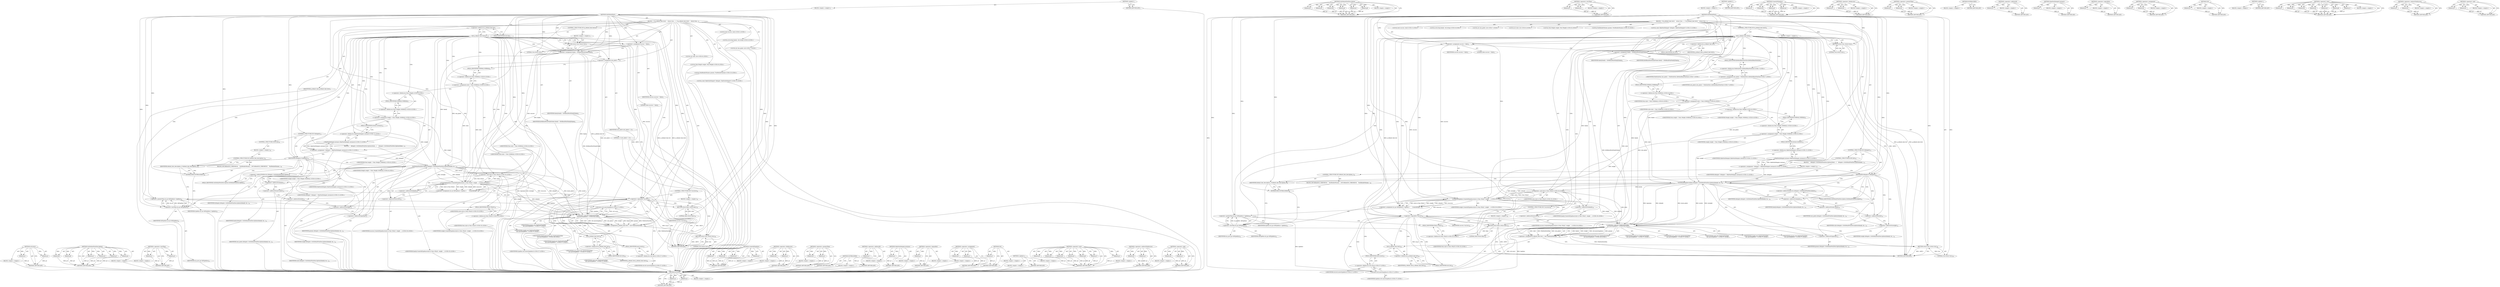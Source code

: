digraph "&lt;operator&gt;.and" {
vulnerable_223 [label=<(METHOD,std.move)>];
vulnerable_224 [label=<(PARAM,p1)>];
vulnerable_225 [label=<(PARAM,p2)>];
vulnerable_226 [label=<(BLOCK,&lt;empty&gt;,&lt;empty&gt;)>];
vulnerable_227 [label=<(METHOD_RETURN,ANY)>];
vulnerable_166 [label=<(METHOD,GetDefaultFontDescription)>];
vulnerable_167 [label=<(PARAM,p1)>];
vulnerable_168 [label=<(PARAM,p2)>];
vulnerable_169 [label=<(PARAM,p3)>];
vulnerable_170 [label=<(PARAM,p4)>];
vulnerable_171 [label=<(PARAM,p5)>];
vulnerable_172 [label=<(PARAM,p6)>];
vulnerable_173 [label=<(BLOCK,&lt;empty&gt;,&lt;empty&gt;)>];
vulnerable_174 [label=<(METHOD_RETURN,ANY)>];
vulnerable_192 [label=<(METHOD,&lt;operator&gt;.lessThan)>];
vulnerable_193 [label=<(PARAM,p1)>];
vulnerable_194 [label=<(PARAM,p2)>];
vulnerable_195 [label=<(BLOCK,&lt;empty&gt;,&lt;empty&gt;)>];
vulnerable_196 [label=<(METHOD_RETURN,ANY)>];
vulnerable_6 [label=<(METHOD,&lt;global&gt;)<SUB>1</SUB>>];
vulnerable_7 [label=<(BLOCK,&lt;empty&gt;,&lt;empty&gt;)<SUB>1</SUB>>];
vulnerable_8 [label=<(METHOD,InitDefaultFont)<SUB>1</SUB>>];
vulnerable_9 [label=<(BLOCK,{
  if (g_default_font.Get())
    return true;
...,{
  if (g_default_font.Get())
    return true;
...)<SUB>1</SUB>>];
vulnerable_10 [label=<(CONTROL_STRUCTURE,IF,if (g_default_font.Get()))<SUB>2</SUB>>];
vulnerable_11 [label=<(Get,g_default_font.Get())<SUB>2</SUB>>];
vulnerable_12 [label=<(&lt;operator&gt;.fieldAccess,g_default_font.Get)<SUB>2</SUB>>];
vulnerable_13 [label=<(IDENTIFIER,g_default_font,g_default_font.Get())<SUB>2</SUB>>];
vulnerable_14 [label=<(FIELD_IDENTIFIER,Get,Get)<SUB>2</SUB>>];
vulnerable_15 [label=<(BLOCK,&lt;empty&gt;,&lt;empty&gt;)<SUB>3</SUB>>];
vulnerable_16 [label=<(RETURN,return true;,return true;)<SUB>3</SUB>>];
vulnerable_17 [label=<(LITERAL,true,return true;)<SUB>3</SUB>>];
vulnerable_18 [label="<(LOCAL,bool success: bool)<SUB>5</SUB>>"];
vulnerable_19 [label=<(&lt;operator&gt;.assignment,success = false)<SUB>5</SUB>>];
vulnerable_20 [label=<(IDENTIFIER,success,success = false)<SUB>5</SUB>>];
vulnerable_21 [label=<(LITERAL,false,success = false)<SUB>5</SUB>>];
vulnerable_22 [label="<(LOCAL,std.string family: std.string)<SUB>6</SUB>>"];
vulnerable_23 [label=<(&lt;operator&gt;.assignment,family = kFallbackFontFamilyName)<SUB>6</SUB>>];
vulnerable_24 [label=<(IDENTIFIER,family,family = kFallbackFontFamilyName)<SUB>6</SUB>>];
vulnerable_25 [label=<(IDENTIFIER,kFallbackFontFamilyName,family = kFallbackFontFamilyName)<SUB>6</SUB>>];
vulnerable_26 [label="<(LOCAL,int size_pixels: int)<SUB>7</SUB>>"];
vulnerable_27 [label=<(&lt;operator&gt;.assignment,size_pixels = 12)<SUB>7</SUB>>];
vulnerable_28 [label=<(IDENTIFIER,size_pixels,size_pixels = 12)<SUB>7</SUB>>];
vulnerable_29 [label=<(LITERAL,12,size_pixels = 12)<SUB>7</SUB>>];
vulnerable_30 [label="<(LOCAL,int style: int)<SUB>8</SUB>>"];
vulnerable_31 [label="<(&lt;operator&gt;.assignment,style = Font::NORMAL)<SUB>8</SUB>>"];
vulnerable_32 [label="<(IDENTIFIER,style,style = Font::NORMAL)<SUB>8</SUB>>"];
vulnerable_33 [label="<(&lt;operator&gt;.fieldAccess,Font::NORMAL)<SUB>8</SUB>>"];
vulnerable_34 [label="<(IDENTIFIER,Font,style = Font::NORMAL)<SUB>8</SUB>>"];
vulnerable_35 [label=<(FIELD_IDENTIFIER,NORMAL,NORMAL)<SUB>8</SUB>>];
vulnerable_36 [label="<(LOCAL,Font.Weight weight: Font.Weight)<SUB>9</SUB>>"];
vulnerable_37 [label="<(&lt;operator&gt;.assignment,weight = Font::Weight::NORMAL)<SUB>9</SUB>>"];
vulnerable_38 [label="<(IDENTIFIER,weight,weight = Font::Weight::NORMAL)<SUB>9</SUB>>"];
vulnerable_39 [label="<(&lt;operator&gt;.fieldAccess,Font::Weight::NORMAL)<SUB>9</SUB>>"];
vulnerable_40 [label="<(&lt;operator&gt;.fieldAccess,Font::Weight)<SUB>9</SUB>>"];
vulnerable_41 [label="<(IDENTIFIER,Font,weight = Font::Weight::NORMAL)<SUB>9</SUB>>"];
vulnerable_42 [label="<(IDENTIFIER,Weight,weight = Font::Weight::NORMAL)<SUB>9</SUB>>"];
vulnerable_43 [label=<(FIELD_IDENTIFIER,NORMAL,NORMAL)<SUB>9</SUB>>];
vulnerable_44 [label="<(LOCAL,FontRenderParams params: FontRenderParams)<SUB>10</SUB>>"];
vulnerable_45 [label="<(LOCAL,const SkiaFontDelegate* delegate: SkiaFontDelegate*)<SUB>12</SUB>>"];
vulnerable_46 [label="<(&lt;operator&gt;.assignment,* delegate = SkiaFontDelegate::instance())<SUB>12</SUB>>"];
vulnerable_47 [label="<(IDENTIFIER,delegate,* delegate = SkiaFontDelegate::instance())<SUB>12</SUB>>"];
vulnerable_48 [label="<(SkiaFontDelegate.instance,SkiaFontDelegate::instance())<SUB>12</SUB>>"];
vulnerable_49 [label="<(&lt;operator&gt;.fieldAccess,SkiaFontDelegate::instance)<SUB>12</SUB>>"];
vulnerable_50 [label="<(IDENTIFIER,SkiaFontDelegate,SkiaFontDelegate::instance())<SUB>12</SUB>>"];
vulnerable_51 [label=<(FIELD_IDENTIFIER,instance,instance)<SUB>12</SUB>>];
vulnerable_52 [label=<(CONTROL_STRUCTURE,IF,if (delegate))<SUB>13</SUB>>];
vulnerable_53 [label=<(IDENTIFIER,delegate,if (delegate))<SUB>13</SUB>>];
vulnerable_54 [label=<(BLOCK,{
    delegate-&gt;GetDefaultFontDescription(&amp;fami...,{
    delegate-&gt;GetDefaultFontDescription(&amp;fami...)<SUB>13</SUB>>];
vulnerable_55 [label=<(GetDefaultFontDescription,delegate-&gt;GetDefaultFontDescription(&amp;family, &amp;s...)<SUB>14</SUB>>];
vulnerable_56 [label=<(&lt;operator&gt;.indirectFieldAccess,delegate-&gt;GetDefaultFontDescription)<SUB>14</SUB>>];
vulnerable_57 [label=<(IDENTIFIER,delegate,delegate-&gt;GetDefaultFontDescription(&amp;family, &amp;s...)<SUB>14</SUB>>];
vulnerable_58 [label=<(FIELD_IDENTIFIER,GetDefaultFontDescription,GetDefaultFontDescription)<SUB>14</SUB>>];
vulnerable_59 [label=<(&lt;operator&gt;.addressOf,&amp;family)<SUB>14</SUB>>];
vulnerable_60 [label=<(IDENTIFIER,family,delegate-&gt;GetDefaultFontDescription(&amp;family, &amp;s...)<SUB>14</SUB>>];
vulnerable_61 [label=<(&lt;operator&gt;.addressOf,&amp;size_pixels)<SUB>14</SUB>>];
vulnerable_62 [label=<(IDENTIFIER,size_pixels,delegate-&gt;GetDefaultFontDescription(&amp;family, &amp;s...)<SUB>14</SUB>>];
vulnerable_63 [label=<(&lt;operator&gt;.addressOf,&amp;style)<SUB>14</SUB>>];
vulnerable_64 [label=<(IDENTIFIER,style,delegate-&gt;GetDefaultFontDescription(&amp;family, &amp;s...)<SUB>14</SUB>>];
vulnerable_65 [label=<(&lt;operator&gt;.addressOf,&amp;weight)<SUB>14</SUB>>];
vulnerable_66 [label=<(IDENTIFIER,weight,delegate-&gt;GetDefaultFontDescription(&amp;family, &amp;s...)<SUB>14</SUB>>];
vulnerable_67 [label=<(&lt;operator&gt;.addressOf,&amp;params)<SUB>15</SUB>>];
vulnerable_68 [label=<(IDENTIFIER,params,delegate-&gt;GetDefaultFontDescription(&amp;family, &amp;s...)<SUB>15</SUB>>];
vulnerable_69 [label=<(CONTROL_STRUCTURE,ELSE,else)<SUB>16</SUB>>];
vulnerable_70 [label=<(BLOCK,&lt;empty&gt;,&lt;empty&gt;)<SUB>16</SUB>>];
vulnerable_71 [label=<(CONTROL_STRUCTURE,IF,if (default_font_description_))<SUB>16</SUB>>];
vulnerable_72 [label=<(IDENTIFIER,default_font_description_,if (default_font_description_))<SUB>16</SUB>>];
vulnerable_73 [label=<(BLOCK,{
#if defined(OS_CHROMEOS)
    FontRenderParams...,{
#if defined(OS_CHROMEOS)
    FontRenderParams...)<SUB>16</SUB>>];
vulnerable_74 [label=<(NOTREACHED,NOTREACHED())<SUB>28</SUB>>];
vulnerable_75 [label=<(&lt;operator&gt;.assignment,sk_sp&lt;SkTypeface&gt; typeface =
      CreateSkType...)<SUB>32</SUB>>];
vulnerable_76 [label=<(&lt;operator&gt;.greaterThan,sk_sp&lt;SkTypeface&gt; typeface)<SUB>32</SUB>>];
vulnerable_77 [label=<(&lt;operator&gt;.lessThan,sk_sp&lt;SkTypeface)<SUB>32</SUB>>];
vulnerable_78 [label=<(IDENTIFIER,sk_sp,sk_sp&lt;SkTypeface)<SUB>32</SUB>>];
vulnerable_79 [label=<(IDENTIFIER,SkTypeface,sk_sp&lt;SkTypeface)<SUB>32</SUB>>];
vulnerable_80 [label=<(IDENTIFIER,typeface,sk_sp&lt;SkTypeface&gt; typeface)<SUB>32</SUB>>];
vulnerable_81 [label="<(CreateSkTypeface,CreateSkTypeface(style &amp; Font::ITALIC, weight, ...)<SUB>33</SUB>>"];
vulnerable_82 [label="<(&lt;operator&gt;.and,style &amp; Font::ITALIC)<SUB>33</SUB>>"];
vulnerable_83 [label="<(IDENTIFIER,style,style &amp; Font::ITALIC)<SUB>33</SUB>>"];
vulnerable_84 [label="<(&lt;operator&gt;.fieldAccess,Font::ITALIC)<SUB>33</SUB>>"];
vulnerable_85 [label="<(IDENTIFIER,Font,style &amp; Font::ITALIC)<SUB>33</SUB>>"];
vulnerable_86 [label=<(FIELD_IDENTIFIER,ITALIC,ITALIC)<SUB>33</SUB>>];
vulnerable_87 [label="<(IDENTIFIER,weight,CreateSkTypeface(style &amp; Font::ITALIC, weight, ...)<SUB>33</SUB>>"];
vulnerable_88 [label=<(&lt;operator&gt;.addressOf,&amp;family)<SUB>33</SUB>>];
vulnerable_89 [label="<(IDENTIFIER,family,CreateSkTypeface(style &amp; Font::ITALIC, weight, ...)<SUB>33</SUB>>"];
vulnerable_90 [label=<(&lt;operator&gt;.addressOf,&amp;success)<SUB>33</SUB>>];
vulnerable_91 [label="<(IDENTIFIER,success,CreateSkTypeface(style &amp; Font::ITALIC, weight, ...)<SUB>33</SUB>>"];
vulnerable_92 [label=<(CONTROL_STRUCTURE,IF,if (!success))<SUB>34</SUB>>];
vulnerable_93 [label=<(&lt;operator&gt;.logicalNot,!success)<SUB>34</SUB>>];
vulnerable_94 [label=<(IDENTIFIER,success,!success)<SUB>34</SUB>>];
vulnerable_95 [label=<(BLOCK,&lt;empty&gt;,&lt;empty&gt;)<SUB>35</SUB>>];
vulnerable_96 [label=<(RETURN,return false;,return false;)<SUB>35</SUB>>];
vulnerable_97 [label=<(LITERAL,false,return false;)<SUB>35</SUB>>];
vulnerable_98 [label=<(&lt;operator&gt;.assignment,g_default_font.Get() = new PlatformFontSkia(
  ...)<SUB>36</SUB>>];
vulnerable_99 [label=<(Get,g_default_font.Get())<SUB>36</SUB>>];
vulnerable_100 [label=<(&lt;operator&gt;.fieldAccess,g_default_font.Get)<SUB>36</SUB>>];
vulnerable_101 [label=<(IDENTIFIER,g_default_font,g_default_font.Get())<SUB>36</SUB>>];
vulnerable_102 [label=<(FIELD_IDENTIFIER,Get,Get)<SUB>36</SUB>>];
vulnerable_103 [label="<(&lt;operator&gt;.new,new PlatformFontSkia(
      std::move(typeface)...)<SUB>36</SUB>>"];
vulnerable_104 [label="<(IDENTIFIER,PlatformFontSkia,new PlatformFontSkia(
      std::move(typeface)...)<SUB>36</SUB>>"];
vulnerable_105 [label="<(std.move,std::move(typeface))<SUB>37</SUB>>"];
vulnerable_106 [label="<(&lt;operator&gt;.fieldAccess,std::move)<SUB>37</SUB>>"];
vulnerable_107 [label="<(IDENTIFIER,std,std::move(typeface))<SUB>37</SUB>>"];
vulnerable_108 [label=<(FIELD_IDENTIFIER,move,move)<SUB>37</SUB>>];
vulnerable_109 [label="<(IDENTIFIER,typeface,std::move(typeface))<SUB>37</SUB>>"];
vulnerable_110 [label="<(IDENTIFIER,family,new PlatformFontSkia(
      std::move(typeface)...)<SUB>37</SUB>>"];
vulnerable_111 [label="<(IDENTIFIER,size_pixels,new PlatformFontSkia(
      std::move(typeface)...)<SUB>37</SUB>>"];
vulnerable_112 [label="<(IDENTIFIER,style,new PlatformFontSkia(
      std::move(typeface)...)<SUB>37</SUB>>"];
vulnerable_113 [label="<(IDENTIFIER,weight,new PlatformFontSkia(
      std::move(typeface)...)<SUB>37</SUB>>"];
vulnerable_114 [label="<(IDENTIFIER,params,new PlatformFontSkia(
      std::move(typeface)...)<SUB>37</SUB>>"];
vulnerable_115 [label=<(RETURN,return true;,return true;)<SUB>38</SUB>>];
vulnerable_116 [label=<(LITERAL,true,return true;)<SUB>38</SUB>>];
vulnerable_117 [label=<(METHOD_RETURN,bool)<SUB>1</SUB>>];
vulnerable_119 [label=<(METHOD_RETURN,ANY)<SUB>1</SUB>>];
vulnerable_197 [label=<(METHOD,CreateSkTypeface)>];
vulnerable_198 [label=<(PARAM,p1)>];
vulnerable_199 [label=<(PARAM,p2)>];
vulnerable_200 [label=<(PARAM,p3)>];
vulnerable_201 [label=<(PARAM,p4)>];
vulnerable_202 [label=<(BLOCK,&lt;empty&gt;,&lt;empty&gt;)>];
vulnerable_203 [label=<(METHOD_RETURN,ANY)>];
vulnerable_152 [label=<(METHOD,&lt;operator&gt;.fieldAccess)>];
vulnerable_153 [label=<(PARAM,p1)>];
vulnerable_154 [label=<(PARAM,p2)>];
vulnerable_155 [label=<(BLOCK,&lt;empty&gt;,&lt;empty&gt;)>];
vulnerable_156 [label=<(METHOD_RETURN,ANY)>];
vulnerable_187 [label=<(METHOD,&lt;operator&gt;.greaterThan)>];
vulnerable_188 [label=<(PARAM,p1)>];
vulnerable_189 [label=<(PARAM,p2)>];
vulnerable_190 [label=<(BLOCK,&lt;empty&gt;,&lt;empty&gt;)>];
vulnerable_191 [label=<(METHOD_RETURN,ANY)>];
vulnerable_184 [label=<(METHOD,NOTREACHED)>];
vulnerable_185 [label=<(BLOCK,&lt;empty&gt;,&lt;empty&gt;)>];
vulnerable_186 [label=<(METHOD_RETURN,ANY)>];
vulnerable_180 [label=<(METHOD,&lt;operator&gt;.addressOf)>];
vulnerable_181 [label=<(PARAM,p1)>];
vulnerable_182 [label=<(BLOCK,&lt;empty&gt;,&lt;empty&gt;)>];
vulnerable_183 [label=<(METHOD_RETURN,ANY)>];
vulnerable_162 [label=<(METHOD,SkiaFontDelegate.instance)>];
vulnerable_163 [label=<(PARAM,p1)>];
vulnerable_164 [label=<(BLOCK,&lt;empty&gt;,&lt;empty&gt;)>];
vulnerable_165 [label=<(METHOD_RETURN,ANY)>];
vulnerable_209 [label=<(METHOD,&lt;operator&gt;.logicalNot)>];
vulnerable_210 [label=<(PARAM,p1)>];
vulnerable_211 [label=<(BLOCK,&lt;empty&gt;,&lt;empty&gt;)>];
vulnerable_212 [label=<(METHOD_RETURN,ANY)>];
vulnerable_157 [label=<(METHOD,&lt;operator&gt;.assignment)>];
vulnerable_158 [label=<(PARAM,p1)>];
vulnerable_159 [label=<(PARAM,p2)>];
vulnerable_160 [label=<(BLOCK,&lt;empty&gt;,&lt;empty&gt;)>];
vulnerable_161 [label=<(METHOD_RETURN,ANY)>];
vulnerable_148 [label=<(METHOD,Get)>];
vulnerable_149 [label=<(PARAM,p1)>];
vulnerable_150 [label=<(BLOCK,&lt;empty&gt;,&lt;empty&gt;)>];
vulnerable_151 [label=<(METHOD_RETURN,ANY)>];
vulnerable_142 [label=<(METHOD,&lt;global&gt;)<SUB>1</SUB>>];
vulnerable_143 [label=<(BLOCK,&lt;empty&gt;,&lt;empty&gt;)>];
vulnerable_144 [label=<(METHOD_RETURN,ANY)>];
vulnerable_213 [label=<(METHOD,&lt;operator&gt;.new)>];
vulnerable_214 [label=<(PARAM,p1)>];
vulnerable_215 [label=<(PARAM,p2)>];
vulnerable_216 [label=<(PARAM,p3)>];
vulnerable_217 [label=<(PARAM,p4)>];
vulnerable_218 [label=<(PARAM,p5)>];
vulnerable_219 [label=<(PARAM,p6)>];
vulnerable_220 [label=<(PARAM,p7)>];
vulnerable_221 [label=<(BLOCK,&lt;empty&gt;,&lt;empty&gt;)>];
vulnerable_222 [label=<(METHOD_RETURN,ANY)>];
vulnerable_175 [label=<(METHOD,&lt;operator&gt;.indirectFieldAccess)>];
vulnerable_176 [label=<(PARAM,p1)>];
vulnerable_177 [label=<(PARAM,p2)>];
vulnerable_178 [label=<(BLOCK,&lt;empty&gt;,&lt;empty&gt;)>];
vulnerable_179 [label=<(METHOD_RETURN,ANY)>];
vulnerable_204 [label=<(METHOD,&lt;operator&gt;.and)>];
vulnerable_205 [label=<(PARAM,p1)>];
vulnerable_206 [label=<(PARAM,p2)>];
vulnerable_207 [label=<(BLOCK,&lt;empty&gt;,&lt;empty&gt;)>];
vulnerable_208 [label=<(METHOD_RETURN,ANY)>];
fixed_225 [label=<(METHOD,std.move)>];
fixed_226 [label=<(PARAM,p1)>];
fixed_227 [label=<(PARAM,p2)>];
fixed_228 [label=<(BLOCK,&lt;empty&gt;,&lt;empty&gt;)>];
fixed_229 [label=<(METHOD_RETURN,ANY)>];
fixed_168 [label=<(METHOD,GetDefaultFontDescription)>];
fixed_169 [label=<(PARAM,p1)>];
fixed_170 [label=<(PARAM,p2)>];
fixed_171 [label=<(PARAM,p3)>];
fixed_172 [label=<(PARAM,p4)>];
fixed_173 [label=<(PARAM,p5)>];
fixed_174 [label=<(PARAM,p6)>];
fixed_175 [label=<(BLOCK,&lt;empty&gt;,&lt;empty&gt;)>];
fixed_176 [label=<(METHOD_RETURN,ANY)>];
fixed_194 [label=<(METHOD,&lt;operator&gt;.lessThan)>];
fixed_195 [label=<(PARAM,p1)>];
fixed_196 [label=<(PARAM,p2)>];
fixed_197 [label=<(BLOCK,&lt;empty&gt;,&lt;empty&gt;)>];
fixed_198 [label=<(METHOD_RETURN,ANY)>];
fixed_6 [label=<(METHOD,&lt;global&gt;)<SUB>1</SUB>>];
fixed_7 [label=<(BLOCK,&lt;empty&gt;,&lt;empty&gt;)<SUB>1</SUB>>];
fixed_8 [label=<(METHOD,InitDefaultFont)<SUB>1</SUB>>];
fixed_9 [label=<(BLOCK,{
  if (g_default_font.Get())
    return true;
...,{
  if (g_default_font.Get())
    return true;
...)<SUB>1</SUB>>];
fixed_10 [label=<(CONTROL_STRUCTURE,IF,if (g_default_font.Get()))<SUB>2</SUB>>];
fixed_11 [label=<(Get,g_default_font.Get())<SUB>2</SUB>>];
fixed_12 [label=<(&lt;operator&gt;.fieldAccess,g_default_font.Get)<SUB>2</SUB>>];
fixed_13 [label=<(IDENTIFIER,g_default_font,g_default_font.Get())<SUB>2</SUB>>];
fixed_14 [label=<(FIELD_IDENTIFIER,Get,Get)<SUB>2</SUB>>];
fixed_15 [label=<(BLOCK,&lt;empty&gt;,&lt;empty&gt;)<SUB>3</SUB>>];
fixed_16 [label=<(RETURN,return true;,return true;)<SUB>3</SUB>>];
fixed_17 [label=<(LITERAL,true,return true;)<SUB>3</SUB>>];
fixed_18 [label="<(LOCAL,bool success: bool)<SUB>5</SUB>>"];
fixed_19 [label=<(&lt;operator&gt;.assignment,success = false)<SUB>5</SUB>>];
fixed_20 [label=<(IDENTIFIER,success,success = false)<SUB>5</SUB>>];
fixed_21 [label=<(LITERAL,false,success = false)<SUB>5</SUB>>];
fixed_22 [label="<(LOCAL,std.string family: std.string)<SUB>6</SUB>>"];
fixed_23 [label=<(&lt;operator&gt;.assignment,family = kFallbackFontFamilyName)<SUB>6</SUB>>];
fixed_24 [label=<(IDENTIFIER,family,family = kFallbackFontFamilyName)<SUB>6</SUB>>];
fixed_25 [label=<(IDENTIFIER,kFallbackFontFamilyName,family = kFallbackFontFamilyName)<SUB>6</SUB>>];
fixed_26 [label="<(LOCAL,int size_pixels: int)<SUB>7</SUB>>"];
fixed_27 [label="<(&lt;operator&gt;.assignment,size_pixels = PlatformFont::kDefaultBaseFontSize)<SUB>7</SUB>>"];
fixed_28 [label="<(IDENTIFIER,size_pixels,size_pixels = PlatformFont::kDefaultBaseFontSize)<SUB>7</SUB>>"];
fixed_29 [label="<(&lt;operator&gt;.fieldAccess,PlatformFont::kDefaultBaseFontSize)<SUB>7</SUB>>"];
fixed_30 [label="<(IDENTIFIER,PlatformFont,size_pixels = PlatformFont::kDefaultBaseFontSize)<SUB>7</SUB>>"];
fixed_31 [label=<(FIELD_IDENTIFIER,kDefaultBaseFontSize,kDefaultBaseFontSize)<SUB>7</SUB>>];
fixed_32 [label="<(LOCAL,int style: int)<SUB>8</SUB>>"];
fixed_33 [label="<(&lt;operator&gt;.assignment,style = Font::NORMAL)<SUB>8</SUB>>"];
fixed_34 [label="<(IDENTIFIER,style,style = Font::NORMAL)<SUB>8</SUB>>"];
fixed_35 [label="<(&lt;operator&gt;.fieldAccess,Font::NORMAL)<SUB>8</SUB>>"];
fixed_36 [label="<(IDENTIFIER,Font,style = Font::NORMAL)<SUB>8</SUB>>"];
fixed_37 [label=<(FIELD_IDENTIFIER,NORMAL,NORMAL)<SUB>8</SUB>>];
fixed_38 [label="<(LOCAL,Font.Weight weight: Font.Weight)<SUB>9</SUB>>"];
fixed_39 [label="<(&lt;operator&gt;.assignment,weight = Font::Weight::NORMAL)<SUB>9</SUB>>"];
fixed_40 [label="<(IDENTIFIER,weight,weight = Font::Weight::NORMAL)<SUB>9</SUB>>"];
fixed_41 [label="<(&lt;operator&gt;.fieldAccess,Font::Weight::NORMAL)<SUB>9</SUB>>"];
fixed_42 [label="<(&lt;operator&gt;.fieldAccess,Font::Weight)<SUB>9</SUB>>"];
fixed_43 [label="<(IDENTIFIER,Font,weight = Font::Weight::NORMAL)<SUB>9</SUB>>"];
fixed_44 [label="<(IDENTIFIER,Weight,weight = Font::Weight::NORMAL)<SUB>9</SUB>>"];
fixed_45 [label=<(FIELD_IDENTIFIER,NORMAL,NORMAL)<SUB>9</SUB>>];
fixed_46 [label="<(LOCAL,FontRenderParams params: FontRenderParams)<SUB>10</SUB>>"];
fixed_47 [label="<(LOCAL,const SkiaFontDelegate* delegate: SkiaFontDelegate*)<SUB>12</SUB>>"];
fixed_48 [label="<(&lt;operator&gt;.assignment,* delegate = SkiaFontDelegate::instance())<SUB>12</SUB>>"];
fixed_49 [label="<(IDENTIFIER,delegate,* delegate = SkiaFontDelegate::instance())<SUB>12</SUB>>"];
fixed_50 [label="<(SkiaFontDelegate.instance,SkiaFontDelegate::instance())<SUB>12</SUB>>"];
fixed_51 [label="<(&lt;operator&gt;.fieldAccess,SkiaFontDelegate::instance)<SUB>12</SUB>>"];
fixed_52 [label="<(IDENTIFIER,SkiaFontDelegate,SkiaFontDelegate::instance())<SUB>12</SUB>>"];
fixed_53 [label=<(FIELD_IDENTIFIER,instance,instance)<SUB>12</SUB>>];
fixed_54 [label=<(CONTROL_STRUCTURE,IF,if (delegate))<SUB>13</SUB>>];
fixed_55 [label=<(IDENTIFIER,delegate,if (delegate))<SUB>13</SUB>>];
fixed_56 [label=<(BLOCK,{
    delegate-&gt;GetDefaultFontDescription(&amp;fami...,{
    delegate-&gt;GetDefaultFontDescription(&amp;fami...)<SUB>13</SUB>>];
fixed_57 [label=<(GetDefaultFontDescription,delegate-&gt;GetDefaultFontDescription(&amp;family, &amp;s...)<SUB>14</SUB>>];
fixed_58 [label=<(&lt;operator&gt;.indirectFieldAccess,delegate-&gt;GetDefaultFontDescription)<SUB>14</SUB>>];
fixed_59 [label=<(IDENTIFIER,delegate,delegate-&gt;GetDefaultFontDescription(&amp;family, &amp;s...)<SUB>14</SUB>>];
fixed_60 [label=<(FIELD_IDENTIFIER,GetDefaultFontDescription,GetDefaultFontDescription)<SUB>14</SUB>>];
fixed_61 [label=<(&lt;operator&gt;.addressOf,&amp;family)<SUB>14</SUB>>];
fixed_62 [label=<(IDENTIFIER,family,delegate-&gt;GetDefaultFontDescription(&amp;family, &amp;s...)<SUB>14</SUB>>];
fixed_63 [label=<(&lt;operator&gt;.addressOf,&amp;size_pixels)<SUB>14</SUB>>];
fixed_64 [label=<(IDENTIFIER,size_pixels,delegate-&gt;GetDefaultFontDescription(&amp;family, &amp;s...)<SUB>14</SUB>>];
fixed_65 [label=<(&lt;operator&gt;.addressOf,&amp;style)<SUB>14</SUB>>];
fixed_66 [label=<(IDENTIFIER,style,delegate-&gt;GetDefaultFontDescription(&amp;family, &amp;s...)<SUB>14</SUB>>];
fixed_67 [label=<(&lt;operator&gt;.addressOf,&amp;weight)<SUB>14</SUB>>];
fixed_68 [label=<(IDENTIFIER,weight,delegate-&gt;GetDefaultFontDescription(&amp;family, &amp;s...)<SUB>14</SUB>>];
fixed_69 [label=<(&lt;operator&gt;.addressOf,&amp;params)<SUB>15</SUB>>];
fixed_70 [label=<(IDENTIFIER,params,delegate-&gt;GetDefaultFontDescription(&amp;family, &amp;s...)<SUB>15</SUB>>];
fixed_71 [label=<(CONTROL_STRUCTURE,ELSE,else)<SUB>16</SUB>>];
fixed_72 [label=<(BLOCK,&lt;empty&gt;,&lt;empty&gt;)<SUB>16</SUB>>];
fixed_73 [label=<(CONTROL_STRUCTURE,IF,if (default_font_description_))<SUB>16</SUB>>];
fixed_74 [label=<(IDENTIFIER,default_font_description_,if (default_font_description_))<SUB>16</SUB>>];
fixed_75 [label=<(BLOCK,{
#if defined(OS_CHROMEOS)
    FontRenderParams...,{
#if defined(OS_CHROMEOS)
    FontRenderParams...)<SUB>16</SUB>>];
fixed_76 [label=<(NOTREACHED,NOTREACHED())<SUB>28</SUB>>];
fixed_77 [label=<(&lt;operator&gt;.assignment,sk_sp&lt;SkTypeface&gt; typeface =
      CreateSkType...)<SUB>32</SUB>>];
fixed_78 [label=<(&lt;operator&gt;.greaterThan,sk_sp&lt;SkTypeface&gt; typeface)<SUB>32</SUB>>];
fixed_79 [label=<(&lt;operator&gt;.lessThan,sk_sp&lt;SkTypeface)<SUB>32</SUB>>];
fixed_80 [label=<(IDENTIFIER,sk_sp,sk_sp&lt;SkTypeface)<SUB>32</SUB>>];
fixed_81 [label=<(IDENTIFIER,SkTypeface,sk_sp&lt;SkTypeface)<SUB>32</SUB>>];
fixed_82 [label=<(IDENTIFIER,typeface,sk_sp&lt;SkTypeface&gt; typeface)<SUB>32</SUB>>];
fixed_83 [label="<(CreateSkTypeface,CreateSkTypeface(style &amp; Font::ITALIC, weight, ...)<SUB>33</SUB>>"];
fixed_84 [label="<(&lt;operator&gt;.and,style &amp; Font::ITALIC)<SUB>33</SUB>>"];
fixed_85 [label="<(IDENTIFIER,style,style &amp; Font::ITALIC)<SUB>33</SUB>>"];
fixed_86 [label="<(&lt;operator&gt;.fieldAccess,Font::ITALIC)<SUB>33</SUB>>"];
fixed_87 [label="<(IDENTIFIER,Font,style &amp; Font::ITALIC)<SUB>33</SUB>>"];
fixed_88 [label=<(FIELD_IDENTIFIER,ITALIC,ITALIC)<SUB>33</SUB>>];
fixed_89 [label="<(IDENTIFIER,weight,CreateSkTypeface(style &amp; Font::ITALIC, weight, ...)<SUB>33</SUB>>"];
fixed_90 [label=<(&lt;operator&gt;.addressOf,&amp;family)<SUB>33</SUB>>];
fixed_91 [label="<(IDENTIFIER,family,CreateSkTypeface(style &amp; Font::ITALIC, weight, ...)<SUB>33</SUB>>"];
fixed_92 [label=<(&lt;operator&gt;.addressOf,&amp;success)<SUB>33</SUB>>];
fixed_93 [label="<(IDENTIFIER,success,CreateSkTypeface(style &amp; Font::ITALIC, weight, ...)<SUB>33</SUB>>"];
fixed_94 [label=<(CONTROL_STRUCTURE,IF,if (!success))<SUB>34</SUB>>];
fixed_95 [label=<(&lt;operator&gt;.logicalNot,!success)<SUB>34</SUB>>];
fixed_96 [label=<(IDENTIFIER,success,!success)<SUB>34</SUB>>];
fixed_97 [label=<(BLOCK,&lt;empty&gt;,&lt;empty&gt;)<SUB>35</SUB>>];
fixed_98 [label=<(RETURN,return false;,return false;)<SUB>35</SUB>>];
fixed_99 [label=<(LITERAL,false,return false;)<SUB>35</SUB>>];
fixed_100 [label=<(&lt;operator&gt;.assignment,g_default_font.Get() = new PlatformFontSkia(
  ...)<SUB>36</SUB>>];
fixed_101 [label=<(Get,g_default_font.Get())<SUB>36</SUB>>];
fixed_102 [label=<(&lt;operator&gt;.fieldAccess,g_default_font.Get)<SUB>36</SUB>>];
fixed_103 [label=<(IDENTIFIER,g_default_font,g_default_font.Get())<SUB>36</SUB>>];
fixed_104 [label=<(FIELD_IDENTIFIER,Get,Get)<SUB>36</SUB>>];
fixed_105 [label="<(&lt;operator&gt;.new,new PlatformFontSkia(
      std::move(typeface)...)<SUB>36</SUB>>"];
fixed_106 [label="<(IDENTIFIER,PlatformFontSkia,new PlatformFontSkia(
      std::move(typeface)...)<SUB>36</SUB>>"];
fixed_107 [label="<(std.move,std::move(typeface))<SUB>37</SUB>>"];
fixed_108 [label="<(&lt;operator&gt;.fieldAccess,std::move)<SUB>37</SUB>>"];
fixed_109 [label="<(IDENTIFIER,std,std::move(typeface))<SUB>37</SUB>>"];
fixed_110 [label=<(FIELD_IDENTIFIER,move,move)<SUB>37</SUB>>];
fixed_111 [label="<(IDENTIFIER,typeface,std::move(typeface))<SUB>37</SUB>>"];
fixed_112 [label="<(IDENTIFIER,family,new PlatformFontSkia(
      std::move(typeface)...)<SUB>37</SUB>>"];
fixed_113 [label="<(IDENTIFIER,size_pixels,new PlatformFontSkia(
      std::move(typeface)...)<SUB>37</SUB>>"];
fixed_114 [label="<(IDENTIFIER,style,new PlatformFontSkia(
      std::move(typeface)...)<SUB>37</SUB>>"];
fixed_115 [label="<(IDENTIFIER,weight,new PlatformFontSkia(
      std::move(typeface)...)<SUB>37</SUB>>"];
fixed_116 [label="<(IDENTIFIER,params,new PlatformFontSkia(
      std::move(typeface)...)<SUB>37</SUB>>"];
fixed_117 [label=<(RETURN,return true;,return true;)<SUB>38</SUB>>];
fixed_118 [label=<(LITERAL,true,return true;)<SUB>38</SUB>>];
fixed_119 [label=<(METHOD_RETURN,bool)<SUB>1</SUB>>];
fixed_121 [label=<(METHOD_RETURN,ANY)<SUB>1</SUB>>];
fixed_199 [label=<(METHOD,CreateSkTypeface)>];
fixed_200 [label=<(PARAM,p1)>];
fixed_201 [label=<(PARAM,p2)>];
fixed_202 [label=<(PARAM,p3)>];
fixed_203 [label=<(PARAM,p4)>];
fixed_204 [label=<(BLOCK,&lt;empty&gt;,&lt;empty&gt;)>];
fixed_205 [label=<(METHOD_RETURN,ANY)>];
fixed_154 [label=<(METHOD,&lt;operator&gt;.fieldAccess)>];
fixed_155 [label=<(PARAM,p1)>];
fixed_156 [label=<(PARAM,p2)>];
fixed_157 [label=<(BLOCK,&lt;empty&gt;,&lt;empty&gt;)>];
fixed_158 [label=<(METHOD_RETURN,ANY)>];
fixed_189 [label=<(METHOD,&lt;operator&gt;.greaterThan)>];
fixed_190 [label=<(PARAM,p1)>];
fixed_191 [label=<(PARAM,p2)>];
fixed_192 [label=<(BLOCK,&lt;empty&gt;,&lt;empty&gt;)>];
fixed_193 [label=<(METHOD_RETURN,ANY)>];
fixed_186 [label=<(METHOD,NOTREACHED)>];
fixed_187 [label=<(BLOCK,&lt;empty&gt;,&lt;empty&gt;)>];
fixed_188 [label=<(METHOD_RETURN,ANY)>];
fixed_182 [label=<(METHOD,&lt;operator&gt;.addressOf)>];
fixed_183 [label=<(PARAM,p1)>];
fixed_184 [label=<(BLOCK,&lt;empty&gt;,&lt;empty&gt;)>];
fixed_185 [label=<(METHOD_RETURN,ANY)>];
fixed_164 [label=<(METHOD,SkiaFontDelegate.instance)>];
fixed_165 [label=<(PARAM,p1)>];
fixed_166 [label=<(BLOCK,&lt;empty&gt;,&lt;empty&gt;)>];
fixed_167 [label=<(METHOD_RETURN,ANY)>];
fixed_211 [label=<(METHOD,&lt;operator&gt;.logicalNot)>];
fixed_212 [label=<(PARAM,p1)>];
fixed_213 [label=<(BLOCK,&lt;empty&gt;,&lt;empty&gt;)>];
fixed_214 [label=<(METHOD_RETURN,ANY)>];
fixed_159 [label=<(METHOD,&lt;operator&gt;.assignment)>];
fixed_160 [label=<(PARAM,p1)>];
fixed_161 [label=<(PARAM,p2)>];
fixed_162 [label=<(BLOCK,&lt;empty&gt;,&lt;empty&gt;)>];
fixed_163 [label=<(METHOD_RETURN,ANY)>];
fixed_150 [label=<(METHOD,Get)>];
fixed_151 [label=<(PARAM,p1)>];
fixed_152 [label=<(BLOCK,&lt;empty&gt;,&lt;empty&gt;)>];
fixed_153 [label=<(METHOD_RETURN,ANY)>];
fixed_144 [label=<(METHOD,&lt;global&gt;)<SUB>1</SUB>>];
fixed_145 [label=<(BLOCK,&lt;empty&gt;,&lt;empty&gt;)>];
fixed_146 [label=<(METHOD_RETURN,ANY)>];
fixed_215 [label=<(METHOD,&lt;operator&gt;.new)>];
fixed_216 [label=<(PARAM,p1)>];
fixed_217 [label=<(PARAM,p2)>];
fixed_218 [label=<(PARAM,p3)>];
fixed_219 [label=<(PARAM,p4)>];
fixed_220 [label=<(PARAM,p5)>];
fixed_221 [label=<(PARAM,p6)>];
fixed_222 [label=<(PARAM,p7)>];
fixed_223 [label=<(BLOCK,&lt;empty&gt;,&lt;empty&gt;)>];
fixed_224 [label=<(METHOD_RETURN,ANY)>];
fixed_177 [label=<(METHOD,&lt;operator&gt;.indirectFieldAccess)>];
fixed_178 [label=<(PARAM,p1)>];
fixed_179 [label=<(PARAM,p2)>];
fixed_180 [label=<(BLOCK,&lt;empty&gt;,&lt;empty&gt;)>];
fixed_181 [label=<(METHOD_RETURN,ANY)>];
fixed_206 [label=<(METHOD,&lt;operator&gt;.and)>];
fixed_207 [label=<(PARAM,p1)>];
fixed_208 [label=<(PARAM,p2)>];
fixed_209 [label=<(BLOCK,&lt;empty&gt;,&lt;empty&gt;)>];
fixed_210 [label=<(METHOD_RETURN,ANY)>];
vulnerable_223 -> vulnerable_224  [key=0, label="AST: "];
vulnerable_223 -> vulnerable_224  [key=1, label="DDG: "];
vulnerable_223 -> vulnerable_226  [key=0, label="AST: "];
vulnerable_223 -> vulnerable_225  [key=0, label="AST: "];
vulnerable_223 -> vulnerable_225  [key=1, label="DDG: "];
vulnerable_223 -> vulnerable_227  [key=0, label="AST: "];
vulnerable_223 -> vulnerable_227  [key=1, label="CFG: "];
vulnerable_224 -> vulnerable_227  [key=0, label="DDG: p1"];
vulnerable_225 -> vulnerable_227  [key=0, label="DDG: p2"];
vulnerable_226 -> fixed_225  [key=0];
vulnerable_227 -> fixed_225  [key=0];
vulnerable_166 -> vulnerable_167  [key=0, label="AST: "];
vulnerable_166 -> vulnerable_167  [key=1, label="DDG: "];
vulnerable_166 -> vulnerable_173  [key=0, label="AST: "];
vulnerable_166 -> vulnerable_168  [key=0, label="AST: "];
vulnerable_166 -> vulnerable_168  [key=1, label="DDG: "];
vulnerable_166 -> vulnerable_174  [key=0, label="AST: "];
vulnerable_166 -> vulnerable_174  [key=1, label="CFG: "];
vulnerable_166 -> vulnerable_169  [key=0, label="AST: "];
vulnerable_166 -> vulnerable_169  [key=1, label="DDG: "];
vulnerable_166 -> vulnerable_170  [key=0, label="AST: "];
vulnerable_166 -> vulnerable_170  [key=1, label="DDG: "];
vulnerable_166 -> vulnerable_171  [key=0, label="AST: "];
vulnerable_166 -> vulnerable_171  [key=1, label="DDG: "];
vulnerable_166 -> vulnerable_172  [key=0, label="AST: "];
vulnerable_166 -> vulnerable_172  [key=1, label="DDG: "];
vulnerable_167 -> vulnerable_174  [key=0, label="DDG: p1"];
vulnerable_168 -> vulnerable_174  [key=0, label="DDG: p2"];
vulnerable_169 -> vulnerable_174  [key=0, label="DDG: p3"];
vulnerable_170 -> vulnerable_174  [key=0, label="DDG: p4"];
vulnerable_171 -> vulnerable_174  [key=0, label="DDG: p5"];
vulnerable_172 -> vulnerable_174  [key=0, label="DDG: p6"];
vulnerable_173 -> fixed_225  [key=0];
vulnerable_174 -> fixed_225  [key=0];
vulnerable_192 -> vulnerable_193  [key=0, label="AST: "];
vulnerable_192 -> vulnerable_193  [key=1, label="DDG: "];
vulnerable_192 -> vulnerable_195  [key=0, label="AST: "];
vulnerable_192 -> vulnerable_194  [key=0, label="AST: "];
vulnerable_192 -> vulnerable_194  [key=1, label="DDG: "];
vulnerable_192 -> vulnerable_196  [key=0, label="AST: "];
vulnerable_192 -> vulnerable_196  [key=1, label="CFG: "];
vulnerable_193 -> vulnerable_196  [key=0, label="DDG: p1"];
vulnerable_194 -> vulnerable_196  [key=0, label="DDG: p2"];
vulnerable_195 -> fixed_225  [key=0];
vulnerable_196 -> fixed_225  [key=0];
vulnerable_6 -> vulnerable_7  [key=0, label="AST: "];
vulnerable_6 -> vulnerable_119  [key=0, label="AST: "];
vulnerable_6 -> vulnerable_119  [key=1, label="CFG: "];
vulnerable_7 -> vulnerable_8  [key=0, label="AST: "];
vulnerable_8 -> vulnerable_9  [key=0, label="AST: "];
vulnerable_8 -> vulnerable_117  [key=0, label="AST: "];
vulnerable_8 -> vulnerable_14  [key=0, label="CFG: "];
vulnerable_8 -> vulnerable_19  [key=0, label="DDG: "];
vulnerable_8 -> vulnerable_23  [key=0, label="DDG: "];
vulnerable_8 -> vulnerable_27  [key=0, label="DDG: "];
vulnerable_8 -> vulnerable_115  [key=0, label="DDG: "];
vulnerable_8 -> vulnerable_53  [key=0, label="DDG: "];
vulnerable_8 -> vulnerable_116  [key=0, label="DDG: "];
vulnerable_8 -> vulnerable_16  [key=0, label="DDG: "];
vulnerable_8 -> vulnerable_76  [key=0, label="DDG: "];
vulnerable_8 -> vulnerable_81  [key=0, label="DDG: "];
vulnerable_8 -> vulnerable_93  [key=0, label="DDG: "];
vulnerable_8 -> vulnerable_96  [key=0, label="DDG: "];
vulnerable_8 -> vulnerable_103  [key=0, label="DDG: "];
vulnerable_8 -> vulnerable_17  [key=0, label="DDG: "];
vulnerable_8 -> vulnerable_55  [key=0, label="DDG: "];
vulnerable_8 -> vulnerable_77  [key=0, label="DDG: "];
vulnerable_8 -> vulnerable_82  [key=0, label="DDG: "];
vulnerable_8 -> vulnerable_97  [key=0, label="DDG: "];
vulnerable_8 -> vulnerable_105  [key=0, label="DDG: "];
vulnerable_8 -> vulnerable_72  [key=0, label="DDG: "];
vulnerable_8 -> vulnerable_74  [key=0, label="DDG: "];
vulnerable_9 -> vulnerable_10  [key=0, label="AST: "];
vulnerable_9 -> vulnerable_18  [key=0, label="AST: "];
vulnerable_9 -> vulnerable_19  [key=0, label="AST: "];
vulnerable_9 -> vulnerable_22  [key=0, label="AST: "];
vulnerable_9 -> vulnerable_23  [key=0, label="AST: "];
vulnerable_9 -> vulnerable_26  [key=0, label="AST: "];
vulnerable_9 -> vulnerable_27  [key=0, label="AST: "];
vulnerable_9 -> vulnerable_30  [key=0, label="AST: "];
vulnerable_9 -> vulnerable_31  [key=0, label="AST: "];
vulnerable_9 -> vulnerable_36  [key=0, label="AST: "];
vulnerable_9 -> vulnerable_37  [key=0, label="AST: "];
vulnerable_9 -> vulnerable_44  [key=0, label="AST: "];
vulnerable_9 -> vulnerable_45  [key=0, label="AST: "];
vulnerable_9 -> vulnerable_46  [key=0, label="AST: "];
vulnerable_9 -> vulnerable_52  [key=0, label="AST: "];
vulnerable_9 -> vulnerable_75  [key=0, label="AST: "];
vulnerable_9 -> vulnerable_92  [key=0, label="AST: "];
vulnerable_9 -> vulnerable_98  [key=0, label="AST: "];
vulnerable_9 -> vulnerable_115  [key=0, label="AST: "];
vulnerable_10 -> vulnerable_11  [key=0, label="AST: "];
vulnerable_10 -> vulnerable_15  [key=0, label="AST: "];
vulnerable_11 -> vulnerable_12  [key=0, label="AST: "];
vulnerable_11 -> vulnerable_16  [key=0, label="CFG: "];
vulnerable_11 -> vulnerable_16  [key=1, label="CDG: "];
vulnerable_11 -> vulnerable_19  [key=0, label="CFG: "];
vulnerable_11 -> vulnerable_19  [key=1, label="CDG: "];
vulnerable_11 -> vulnerable_117  [key=0, label="DDG: g_default_font.Get"];
vulnerable_11 -> vulnerable_117  [key=1, label="DDG: g_default_font.Get()"];
vulnerable_11 -> vulnerable_99  [key=0, label="DDG: g_default_font.Get"];
vulnerable_11 -> vulnerable_48  [key=0, label="CDG: "];
vulnerable_11 -> vulnerable_49  [key=0, label="CDG: "];
vulnerable_11 -> vulnerable_77  [key=0, label="CDG: "];
vulnerable_11 -> vulnerable_51  [key=0, label="CDG: "];
vulnerable_11 -> vulnerable_75  [key=0, label="CDG: "];
vulnerable_11 -> vulnerable_37  [key=0, label="CDG: "];
vulnerable_11 -> vulnerable_46  [key=0, label="CDG: "];
vulnerable_11 -> vulnerable_81  [key=0, label="CDG: "];
vulnerable_11 -> vulnerable_84  [key=0, label="CDG: "];
vulnerable_11 -> vulnerable_27  [key=0, label="CDG: "];
vulnerable_11 -> vulnerable_40  [key=0, label="CDG: "];
vulnerable_11 -> vulnerable_76  [key=0, label="CDG: "];
vulnerable_11 -> vulnerable_35  [key=0, label="CDG: "];
vulnerable_11 -> vulnerable_82  [key=0, label="CDG: "];
vulnerable_11 -> vulnerable_93  [key=0, label="CDG: "];
vulnerable_11 -> vulnerable_90  [key=0, label="CDG: "];
vulnerable_11 -> vulnerable_43  [key=0, label="CDG: "];
vulnerable_11 -> vulnerable_33  [key=0, label="CDG: "];
vulnerable_11 -> vulnerable_23  [key=0, label="CDG: "];
vulnerable_11 -> vulnerable_53  [key=0, label="CDG: "];
vulnerable_11 -> vulnerable_88  [key=0, label="CDG: "];
vulnerable_11 -> vulnerable_39  [key=0, label="CDG: "];
vulnerable_11 -> vulnerable_31  [key=0, label="CDG: "];
vulnerable_11 -> vulnerable_86  [key=0, label="CDG: "];
vulnerable_12 -> vulnerable_13  [key=0, label="AST: "];
vulnerable_12 -> vulnerable_14  [key=0, label="AST: "];
vulnerable_12 -> vulnerable_11  [key=0, label="CFG: "];
vulnerable_13 -> fixed_225  [key=0];
vulnerable_14 -> vulnerable_12  [key=0, label="CFG: "];
vulnerable_15 -> vulnerable_16  [key=0, label="AST: "];
vulnerable_16 -> vulnerable_17  [key=0, label="AST: "];
vulnerable_16 -> vulnerable_117  [key=0, label="CFG: "];
vulnerable_16 -> vulnerable_117  [key=1, label="DDG: &lt;RET&gt;"];
vulnerable_17 -> vulnerable_16  [key=0, label="DDG: true"];
vulnerable_18 -> fixed_225  [key=0];
vulnerable_19 -> vulnerable_20  [key=0, label="AST: "];
vulnerable_19 -> vulnerable_21  [key=0, label="AST: "];
vulnerable_19 -> vulnerable_23  [key=0, label="CFG: "];
vulnerable_19 -> vulnerable_81  [key=0, label="DDG: success"];
vulnerable_19 -> vulnerable_93  [key=0, label="DDG: success"];
vulnerable_20 -> fixed_225  [key=0];
vulnerable_21 -> fixed_225  [key=0];
vulnerable_22 -> fixed_225  [key=0];
vulnerable_23 -> vulnerable_24  [key=0, label="AST: "];
vulnerable_23 -> vulnerable_25  [key=0, label="AST: "];
vulnerable_23 -> vulnerable_27  [key=0, label="CFG: "];
vulnerable_23 -> vulnerable_117  [key=0, label="DDG: kFallbackFontFamilyName"];
vulnerable_23 -> vulnerable_81  [key=0, label="DDG: family"];
vulnerable_23 -> vulnerable_103  [key=0, label="DDG: family"];
vulnerable_23 -> vulnerable_55  [key=0, label="DDG: family"];
vulnerable_24 -> fixed_225  [key=0];
vulnerable_25 -> fixed_225  [key=0];
vulnerable_26 -> fixed_225  [key=0];
vulnerable_27 -> vulnerable_28  [key=0, label="AST: "];
vulnerable_27 -> vulnerable_29  [key=0, label="AST: "];
vulnerable_27 -> vulnerable_35  [key=0, label="CFG: "];
vulnerable_27 -> vulnerable_103  [key=0, label="DDG: size_pixels"];
vulnerable_27 -> vulnerable_55  [key=0, label="DDG: size_pixels"];
vulnerable_28 -> fixed_225  [key=0];
vulnerable_29 -> fixed_225  [key=0];
vulnerable_30 -> fixed_225  [key=0];
vulnerable_31 -> vulnerable_32  [key=0, label="AST: "];
vulnerable_31 -> vulnerable_33  [key=0, label="AST: "];
vulnerable_31 -> vulnerable_40  [key=0, label="CFG: "];
vulnerable_31 -> vulnerable_55  [key=0, label="DDG: style"];
vulnerable_31 -> vulnerable_82  [key=0, label="DDG: style"];
vulnerable_32 -> fixed_225  [key=0];
vulnerable_33 -> vulnerable_34  [key=0, label="AST: "];
vulnerable_33 -> vulnerable_35  [key=0, label="AST: "];
vulnerable_33 -> vulnerable_31  [key=0, label="CFG: "];
vulnerable_34 -> fixed_225  [key=0];
vulnerable_35 -> vulnerable_33  [key=0, label="CFG: "];
vulnerable_36 -> fixed_225  [key=0];
vulnerable_37 -> vulnerable_38  [key=0, label="AST: "];
vulnerable_37 -> vulnerable_39  [key=0, label="AST: "];
vulnerable_37 -> vulnerable_51  [key=0, label="CFG: "];
vulnerable_37 -> vulnerable_81  [key=0, label="DDG: weight"];
vulnerable_37 -> vulnerable_55  [key=0, label="DDG: weight"];
vulnerable_38 -> fixed_225  [key=0];
vulnerable_39 -> vulnerable_40  [key=0, label="AST: "];
vulnerable_39 -> vulnerable_43  [key=0, label="AST: "];
vulnerable_39 -> vulnerable_37  [key=0, label="CFG: "];
vulnerable_40 -> vulnerable_41  [key=0, label="AST: "];
vulnerable_40 -> vulnerable_42  [key=0, label="AST: "];
vulnerable_40 -> vulnerable_43  [key=0, label="CFG: "];
vulnerable_41 -> fixed_225  [key=0];
vulnerable_42 -> fixed_225  [key=0];
vulnerable_43 -> vulnerable_39  [key=0, label="CFG: "];
vulnerable_44 -> fixed_225  [key=0];
vulnerable_45 -> fixed_225  [key=0];
vulnerable_46 -> vulnerable_47  [key=0, label="AST: "];
vulnerable_46 -> vulnerable_48  [key=0, label="AST: "];
vulnerable_46 -> vulnerable_53  [key=0, label="CFG: "];
vulnerable_46 -> vulnerable_55  [key=0, label="DDG: delegate"];
vulnerable_47 -> fixed_225  [key=0];
vulnerable_48 -> vulnerable_49  [key=0, label="AST: "];
vulnerable_48 -> vulnerable_46  [key=0, label="CFG: "];
vulnerable_48 -> vulnerable_46  [key=1, label="DDG: SkiaFontDelegate::instance"];
vulnerable_49 -> vulnerable_50  [key=0, label="AST: "];
vulnerable_49 -> vulnerable_51  [key=0, label="AST: "];
vulnerable_49 -> vulnerable_48  [key=0, label="CFG: "];
vulnerable_50 -> fixed_225  [key=0];
vulnerable_51 -> vulnerable_49  [key=0, label="CFG: "];
vulnerable_52 -> vulnerable_53  [key=0, label="AST: "];
vulnerable_52 -> vulnerable_54  [key=0, label="AST: "];
vulnerable_52 -> vulnerable_69  [key=0, label="AST: "];
vulnerable_53 -> vulnerable_72  [key=0, label="CFG: "];
vulnerable_53 -> vulnerable_72  [key=1, label="CDG: "];
vulnerable_53 -> vulnerable_58  [key=0, label="CFG: "];
vulnerable_53 -> vulnerable_58  [key=1, label="CDG: "];
vulnerable_53 -> vulnerable_56  [key=0, label="CDG: "];
vulnerable_53 -> vulnerable_67  [key=0, label="CDG: "];
vulnerable_53 -> vulnerable_65  [key=0, label="CDG: "];
vulnerable_53 -> vulnerable_59  [key=0, label="CDG: "];
vulnerable_53 -> vulnerable_61  [key=0, label="CDG: "];
vulnerable_53 -> vulnerable_63  [key=0, label="CDG: "];
vulnerable_53 -> vulnerable_55  [key=0, label="CDG: "];
vulnerable_54 -> vulnerable_55  [key=0, label="AST: "];
vulnerable_55 -> vulnerable_56  [key=0, label="AST: "];
vulnerable_55 -> vulnerable_59  [key=0, label="AST: "];
vulnerable_55 -> vulnerable_61  [key=0, label="AST: "];
vulnerable_55 -> vulnerable_63  [key=0, label="AST: "];
vulnerable_55 -> vulnerable_65  [key=0, label="AST: "];
vulnerable_55 -> vulnerable_67  [key=0, label="AST: "];
vulnerable_55 -> vulnerable_77  [key=0, label="CFG: "];
vulnerable_55 -> vulnerable_81  [key=0, label="DDG: &amp;weight"];
vulnerable_55 -> vulnerable_81  [key=1, label="DDG: &amp;family"];
vulnerable_55 -> vulnerable_103  [key=0, label="DDG: &amp;family"];
vulnerable_55 -> vulnerable_103  [key=1, label="DDG: &amp;size_pixels"];
vulnerable_55 -> vulnerable_103  [key=2, label="DDG: &amp;style"];
vulnerable_55 -> vulnerable_103  [key=3, label="DDG: &amp;weight"];
vulnerable_55 -> vulnerable_103  [key=4, label="DDG: &amp;params"];
vulnerable_55 -> vulnerable_82  [key=0, label="DDG: &amp;style"];
vulnerable_56 -> vulnerable_57  [key=0, label="AST: "];
vulnerable_56 -> vulnerable_58  [key=0, label="AST: "];
vulnerable_56 -> vulnerable_59  [key=0, label="CFG: "];
vulnerable_57 -> fixed_225  [key=0];
vulnerable_58 -> vulnerable_56  [key=0, label="CFG: "];
vulnerable_59 -> vulnerable_60  [key=0, label="AST: "];
vulnerable_59 -> vulnerable_61  [key=0, label="CFG: "];
vulnerable_60 -> fixed_225  [key=0];
vulnerable_61 -> vulnerable_62  [key=0, label="AST: "];
vulnerable_61 -> vulnerable_63  [key=0, label="CFG: "];
vulnerable_62 -> fixed_225  [key=0];
vulnerable_63 -> vulnerable_64  [key=0, label="AST: "];
vulnerable_63 -> vulnerable_65  [key=0, label="CFG: "];
vulnerable_64 -> fixed_225  [key=0];
vulnerable_65 -> vulnerable_66  [key=0, label="AST: "];
vulnerable_65 -> vulnerable_67  [key=0, label="CFG: "];
vulnerable_66 -> fixed_225  [key=0];
vulnerable_67 -> vulnerable_68  [key=0, label="AST: "];
vulnerable_67 -> vulnerable_55  [key=0, label="CFG: "];
vulnerable_68 -> fixed_225  [key=0];
vulnerable_69 -> vulnerable_70  [key=0, label="AST: "];
vulnerable_70 -> vulnerable_71  [key=0, label="AST: "];
vulnerable_71 -> vulnerable_72  [key=0, label="AST: "];
vulnerable_71 -> vulnerable_73  [key=0, label="AST: "];
vulnerable_72 -> vulnerable_74  [key=0, label="CFG: "];
vulnerable_72 -> vulnerable_74  [key=1, label="CDG: "];
vulnerable_72 -> vulnerable_77  [key=0, label="CFG: "];
vulnerable_73 -> vulnerable_74  [key=0, label="AST: "];
vulnerable_74 -> vulnerable_77  [key=0, label="CFG: "];
vulnerable_75 -> vulnerable_76  [key=0, label="AST: "];
vulnerable_75 -> vulnerable_81  [key=0, label="AST: "];
vulnerable_75 -> vulnerable_93  [key=0, label="CFG: "];
vulnerable_76 -> vulnerable_77  [key=0, label="AST: "];
vulnerable_76 -> vulnerable_80  [key=0, label="AST: "];
vulnerable_76 -> vulnerable_86  [key=0, label="CFG: "];
vulnerable_76 -> vulnerable_105  [key=0, label="DDG: typeface"];
vulnerable_77 -> vulnerable_78  [key=0, label="AST: "];
vulnerable_77 -> vulnerable_79  [key=0, label="AST: "];
vulnerable_77 -> vulnerable_76  [key=0, label="CFG: "];
vulnerable_77 -> vulnerable_76  [key=1, label="DDG: sk_sp"];
vulnerable_77 -> vulnerable_76  [key=2, label="DDG: SkTypeface"];
vulnerable_77 -> vulnerable_117  [key=0, label="DDG: sk_sp"];
vulnerable_78 -> fixed_225  [key=0];
vulnerable_79 -> fixed_225  [key=0];
vulnerable_80 -> fixed_225  [key=0];
vulnerable_81 -> vulnerable_82  [key=0, label="AST: "];
vulnerable_81 -> vulnerable_87  [key=0, label="AST: "];
vulnerable_81 -> vulnerable_88  [key=0, label="AST: "];
vulnerable_81 -> vulnerable_90  [key=0, label="AST: "];
vulnerable_81 -> vulnerable_75  [key=0, label="CFG: "];
vulnerable_81 -> vulnerable_75  [key=1, label="DDG: style &amp; Font::ITALIC"];
vulnerable_81 -> vulnerable_75  [key=2, label="DDG: weight"];
vulnerable_81 -> vulnerable_75  [key=3, label="DDG: &amp;family"];
vulnerable_81 -> vulnerable_75  [key=4, label="DDG: &amp;success"];
vulnerable_81 -> vulnerable_93  [key=0, label="DDG: &amp;success"];
vulnerable_81 -> vulnerable_103  [key=0, label="DDG: &amp;family"];
vulnerable_81 -> vulnerable_103  [key=1, label="DDG: weight"];
vulnerable_82 -> vulnerable_83  [key=0, label="AST: "];
vulnerable_82 -> vulnerable_84  [key=0, label="AST: "];
vulnerable_82 -> vulnerable_88  [key=0, label="CFG: "];
vulnerable_82 -> vulnerable_81  [key=0, label="DDG: style"];
vulnerable_82 -> vulnerable_81  [key=1, label="DDG: Font::ITALIC"];
vulnerable_82 -> vulnerable_103  [key=0, label="DDG: style"];
vulnerable_83 -> fixed_225  [key=0];
vulnerable_84 -> vulnerable_85  [key=0, label="AST: "];
vulnerable_84 -> vulnerable_86  [key=0, label="AST: "];
vulnerable_84 -> vulnerable_82  [key=0, label="CFG: "];
vulnerable_85 -> fixed_225  [key=0];
vulnerable_86 -> vulnerable_84  [key=0, label="CFG: "];
vulnerable_87 -> fixed_225  [key=0];
vulnerable_88 -> vulnerable_89  [key=0, label="AST: "];
vulnerable_88 -> vulnerable_90  [key=0, label="CFG: "];
vulnerable_89 -> fixed_225  [key=0];
vulnerable_90 -> vulnerable_91  [key=0, label="AST: "];
vulnerable_90 -> vulnerable_81  [key=0, label="CFG: "];
vulnerable_91 -> fixed_225  [key=0];
vulnerable_92 -> vulnerable_93  [key=0, label="AST: "];
vulnerable_92 -> vulnerable_95  [key=0, label="AST: "];
vulnerable_93 -> vulnerable_94  [key=0, label="AST: "];
vulnerable_93 -> vulnerable_96  [key=0, label="CFG: "];
vulnerable_93 -> vulnerable_96  [key=1, label="CDG: "];
vulnerable_93 -> vulnerable_102  [key=0, label="CFG: "];
vulnerable_93 -> vulnerable_102  [key=1, label="CDG: "];
vulnerable_93 -> vulnerable_115  [key=0, label="CDG: "];
vulnerable_93 -> vulnerable_98  [key=0, label="CDG: "];
vulnerable_93 -> vulnerable_99  [key=0, label="CDG: "];
vulnerable_93 -> vulnerable_103  [key=0, label="CDG: "];
vulnerable_93 -> vulnerable_106  [key=0, label="CDG: "];
vulnerable_93 -> vulnerable_105  [key=0, label="CDG: "];
vulnerable_93 -> vulnerable_100  [key=0, label="CDG: "];
vulnerable_93 -> vulnerable_108  [key=0, label="CDG: "];
vulnerable_94 -> fixed_225  [key=0];
vulnerable_95 -> vulnerable_96  [key=0, label="AST: "];
vulnerable_96 -> vulnerable_97  [key=0, label="AST: "];
vulnerable_96 -> vulnerable_117  [key=0, label="CFG: "];
vulnerable_96 -> vulnerable_117  [key=1, label="DDG: &lt;RET&gt;"];
vulnerable_97 -> vulnerable_96  [key=0, label="DDG: false"];
vulnerable_98 -> vulnerable_99  [key=0, label="AST: "];
vulnerable_98 -> vulnerable_103  [key=0, label="AST: "];
vulnerable_98 -> vulnerable_115  [key=0, label="CFG: "];
vulnerable_99 -> vulnerable_100  [key=0, label="AST: "];
vulnerable_99 -> vulnerable_108  [key=0, label="CFG: "];
vulnerable_100 -> vulnerable_101  [key=0, label="AST: "];
vulnerable_100 -> vulnerable_102  [key=0, label="AST: "];
vulnerable_100 -> vulnerable_99  [key=0, label="CFG: "];
vulnerable_101 -> fixed_225  [key=0];
vulnerable_102 -> vulnerable_100  [key=0, label="CFG: "];
vulnerable_103 -> vulnerable_104  [key=0, label="AST: "];
vulnerable_103 -> vulnerable_105  [key=0, label="AST: "];
vulnerable_103 -> vulnerable_110  [key=0, label="AST: "];
vulnerable_103 -> vulnerable_111  [key=0, label="AST: "];
vulnerable_103 -> vulnerable_112  [key=0, label="AST: "];
vulnerable_103 -> vulnerable_113  [key=0, label="AST: "];
vulnerable_103 -> vulnerable_114  [key=0, label="AST: "];
vulnerable_103 -> vulnerable_98  [key=0, label="CFG: "];
vulnerable_103 -> vulnerable_98  [key=1, label="DDG: style"];
vulnerable_103 -> vulnerable_98  [key=2, label="DDG: std::move(typeface)"];
vulnerable_103 -> vulnerable_98  [key=3, label="DDG: size_pixels"];
vulnerable_103 -> vulnerable_98  [key=4, label="DDG: weight"];
vulnerable_103 -> vulnerable_98  [key=5, label="DDG: family"];
vulnerable_103 -> vulnerable_98  [key=6, label="DDG: params"];
vulnerable_103 -> vulnerable_98  [key=7, label="DDG: PlatformFontSkia"];
vulnerable_103 -> vulnerable_117  [key=0, label="DDG: PlatformFontSkia"];
vulnerable_104 -> fixed_225  [key=0];
vulnerable_105 -> vulnerable_106  [key=0, label="AST: "];
vulnerable_105 -> vulnerable_109  [key=0, label="AST: "];
vulnerable_105 -> vulnerable_103  [key=0, label="CFG: "];
vulnerable_105 -> vulnerable_103  [key=1, label="DDG: std::move"];
vulnerable_105 -> vulnerable_103  [key=2, label="DDG: typeface"];
vulnerable_106 -> vulnerable_107  [key=0, label="AST: "];
vulnerable_106 -> vulnerable_108  [key=0, label="AST: "];
vulnerable_106 -> vulnerable_105  [key=0, label="CFG: "];
vulnerable_107 -> fixed_225  [key=0];
vulnerable_108 -> vulnerable_106  [key=0, label="CFG: "];
vulnerable_109 -> fixed_225  [key=0];
vulnerable_110 -> fixed_225  [key=0];
vulnerable_111 -> fixed_225  [key=0];
vulnerable_112 -> fixed_225  [key=0];
vulnerable_113 -> fixed_225  [key=0];
vulnerable_114 -> fixed_225  [key=0];
vulnerable_115 -> vulnerable_116  [key=0, label="AST: "];
vulnerable_115 -> vulnerable_117  [key=0, label="CFG: "];
vulnerable_115 -> vulnerable_117  [key=1, label="DDG: &lt;RET&gt;"];
vulnerable_116 -> vulnerable_115  [key=0, label="DDG: true"];
vulnerable_117 -> fixed_225  [key=0];
vulnerable_119 -> fixed_225  [key=0];
vulnerable_197 -> vulnerable_198  [key=0, label="AST: "];
vulnerable_197 -> vulnerable_198  [key=1, label="DDG: "];
vulnerable_197 -> vulnerable_202  [key=0, label="AST: "];
vulnerable_197 -> vulnerable_199  [key=0, label="AST: "];
vulnerable_197 -> vulnerable_199  [key=1, label="DDG: "];
vulnerable_197 -> vulnerable_203  [key=0, label="AST: "];
vulnerable_197 -> vulnerable_203  [key=1, label="CFG: "];
vulnerable_197 -> vulnerable_200  [key=0, label="AST: "];
vulnerable_197 -> vulnerable_200  [key=1, label="DDG: "];
vulnerable_197 -> vulnerable_201  [key=0, label="AST: "];
vulnerable_197 -> vulnerable_201  [key=1, label="DDG: "];
vulnerable_198 -> vulnerable_203  [key=0, label="DDG: p1"];
vulnerable_199 -> vulnerable_203  [key=0, label="DDG: p2"];
vulnerable_200 -> vulnerable_203  [key=0, label="DDG: p3"];
vulnerable_201 -> vulnerable_203  [key=0, label="DDG: p4"];
vulnerable_202 -> fixed_225  [key=0];
vulnerable_203 -> fixed_225  [key=0];
vulnerable_152 -> vulnerable_153  [key=0, label="AST: "];
vulnerable_152 -> vulnerable_153  [key=1, label="DDG: "];
vulnerable_152 -> vulnerable_155  [key=0, label="AST: "];
vulnerable_152 -> vulnerable_154  [key=0, label="AST: "];
vulnerable_152 -> vulnerable_154  [key=1, label="DDG: "];
vulnerable_152 -> vulnerable_156  [key=0, label="AST: "];
vulnerable_152 -> vulnerable_156  [key=1, label="CFG: "];
vulnerable_153 -> vulnerable_156  [key=0, label="DDG: p1"];
vulnerable_154 -> vulnerable_156  [key=0, label="DDG: p2"];
vulnerable_155 -> fixed_225  [key=0];
vulnerable_156 -> fixed_225  [key=0];
vulnerable_187 -> vulnerable_188  [key=0, label="AST: "];
vulnerable_187 -> vulnerable_188  [key=1, label="DDG: "];
vulnerable_187 -> vulnerable_190  [key=0, label="AST: "];
vulnerable_187 -> vulnerable_189  [key=0, label="AST: "];
vulnerable_187 -> vulnerable_189  [key=1, label="DDG: "];
vulnerable_187 -> vulnerable_191  [key=0, label="AST: "];
vulnerable_187 -> vulnerable_191  [key=1, label="CFG: "];
vulnerable_188 -> vulnerable_191  [key=0, label="DDG: p1"];
vulnerable_189 -> vulnerable_191  [key=0, label="DDG: p2"];
vulnerable_190 -> fixed_225  [key=0];
vulnerable_191 -> fixed_225  [key=0];
vulnerable_184 -> vulnerable_185  [key=0, label="AST: "];
vulnerable_184 -> vulnerable_186  [key=0, label="AST: "];
vulnerable_184 -> vulnerable_186  [key=1, label="CFG: "];
vulnerable_185 -> fixed_225  [key=0];
vulnerable_186 -> fixed_225  [key=0];
vulnerable_180 -> vulnerable_181  [key=0, label="AST: "];
vulnerable_180 -> vulnerable_181  [key=1, label="DDG: "];
vulnerable_180 -> vulnerable_182  [key=0, label="AST: "];
vulnerable_180 -> vulnerable_183  [key=0, label="AST: "];
vulnerable_180 -> vulnerable_183  [key=1, label="CFG: "];
vulnerable_181 -> vulnerable_183  [key=0, label="DDG: p1"];
vulnerable_182 -> fixed_225  [key=0];
vulnerable_183 -> fixed_225  [key=0];
vulnerable_162 -> vulnerable_163  [key=0, label="AST: "];
vulnerable_162 -> vulnerable_163  [key=1, label="DDG: "];
vulnerable_162 -> vulnerable_164  [key=0, label="AST: "];
vulnerable_162 -> vulnerable_165  [key=0, label="AST: "];
vulnerable_162 -> vulnerable_165  [key=1, label="CFG: "];
vulnerable_163 -> vulnerable_165  [key=0, label="DDG: p1"];
vulnerable_164 -> fixed_225  [key=0];
vulnerable_165 -> fixed_225  [key=0];
vulnerable_209 -> vulnerable_210  [key=0, label="AST: "];
vulnerable_209 -> vulnerable_210  [key=1, label="DDG: "];
vulnerable_209 -> vulnerable_211  [key=0, label="AST: "];
vulnerable_209 -> vulnerable_212  [key=0, label="AST: "];
vulnerable_209 -> vulnerable_212  [key=1, label="CFG: "];
vulnerable_210 -> vulnerable_212  [key=0, label="DDG: p1"];
vulnerable_211 -> fixed_225  [key=0];
vulnerable_212 -> fixed_225  [key=0];
vulnerable_157 -> vulnerable_158  [key=0, label="AST: "];
vulnerable_157 -> vulnerable_158  [key=1, label="DDG: "];
vulnerable_157 -> vulnerable_160  [key=0, label="AST: "];
vulnerable_157 -> vulnerable_159  [key=0, label="AST: "];
vulnerable_157 -> vulnerable_159  [key=1, label="DDG: "];
vulnerable_157 -> vulnerable_161  [key=0, label="AST: "];
vulnerable_157 -> vulnerable_161  [key=1, label="CFG: "];
vulnerable_158 -> vulnerable_161  [key=0, label="DDG: p1"];
vulnerable_159 -> vulnerable_161  [key=0, label="DDG: p2"];
vulnerable_160 -> fixed_225  [key=0];
vulnerable_161 -> fixed_225  [key=0];
vulnerable_148 -> vulnerable_149  [key=0, label="AST: "];
vulnerable_148 -> vulnerable_149  [key=1, label="DDG: "];
vulnerable_148 -> vulnerable_150  [key=0, label="AST: "];
vulnerable_148 -> vulnerable_151  [key=0, label="AST: "];
vulnerable_148 -> vulnerable_151  [key=1, label="CFG: "];
vulnerable_149 -> vulnerable_151  [key=0, label="DDG: p1"];
vulnerable_150 -> fixed_225  [key=0];
vulnerable_151 -> fixed_225  [key=0];
vulnerable_142 -> vulnerable_143  [key=0, label="AST: "];
vulnerable_142 -> vulnerable_144  [key=0, label="AST: "];
vulnerable_142 -> vulnerable_144  [key=1, label="CFG: "];
vulnerable_143 -> fixed_225  [key=0];
vulnerable_144 -> fixed_225  [key=0];
vulnerable_213 -> vulnerable_214  [key=0, label="AST: "];
vulnerable_213 -> vulnerable_214  [key=1, label="DDG: "];
vulnerable_213 -> vulnerable_221  [key=0, label="AST: "];
vulnerable_213 -> vulnerable_215  [key=0, label="AST: "];
vulnerable_213 -> vulnerable_215  [key=1, label="DDG: "];
vulnerable_213 -> vulnerable_222  [key=0, label="AST: "];
vulnerable_213 -> vulnerable_222  [key=1, label="CFG: "];
vulnerable_213 -> vulnerable_216  [key=0, label="AST: "];
vulnerable_213 -> vulnerable_216  [key=1, label="DDG: "];
vulnerable_213 -> vulnerable_217  [key=0, label="AST: "];
vulnerable_213 -> vulnerable_217  [key=1, label="DDG: "];
vulnerable_213 -> vulnerable_218  [key=0, label="AST: "];
vulnerable_213 -> vulnerable_218  [key=1, label="DDG: "];
vulnerable_213 -> vulnerable_219  [key=0, label="AST: "];
vulnerable_213 -> vulnerable_219  [key=1, label="DDG: "];
vulnerable_213 -> vulnerable_220  [key=0, label="AST: "];
vulnerable_213 -> vulnerable_220  [key=1, label="DDG: "];
vulnerable_214 -> vulnerable_222  [key=0, label="DDG: p1"];
vulnerable_215 -> vulnerable_222  [key=0, label="DDG: p2"];
vulnerable_216 -> vulnerable_222  [key=0, label="DDG: p3"];
vulnerable_217 -> vulnerable_222  [key=0, label="DDG: p4"];
vulnerable_218 -> vulnerable_222  [key=0, label="DDG: p5"];
vulnerable_219 -> vulnerable_222  [key=0, label="DDG: p6"];
vulnerable_220 -> vulnerable_222  [key=0, label="DDG: p7"];
vulnerable_221 -> fixed_225  [key=0];
vulnerable_222 -> fixed_225  [key=0];
vulnerable_175 -> vulnerable_176  [key=0, label="AST: "];
vulnerable_175 -> vulnerable_176  [key=1, label="DDG: "];
vulnerable_175 -> vulnerable_178  [key=0, label="AST: "];
vulnerable_175 -> vulnerable_177  [key=0, label="AST: "];
vulnerable_175 -> vulnerable_177  [key=1, label="DDG: "];
vulnerable_175 -> vulnerable_179  [key=0, label="AST: "];
vulnerable_175 -> vulnerable_179  [key=1, label="CFG: "];
vulnerable_176 -> vulnerable_179  [key=0, label="DDG: p1"];
vulnerable_177 -> vulnerable_179  [key=0, label="DDG: p2"];
vulnerable_178 -> fixed_225  [key=0];
vulnerable_179 -> fixed_225  [key=0];
vulnerable_204 -> vulnerable_205  [key=0, label="AST: "];
vulnerable_204 -> vulnerable_205  [key=1, label="DDG: "];
vulnerable_204 -> vulnerable_207  [key=0, label="AST: "];
vulnerable_204 -> vulnerable_206  [key=0, label="AST: "];
vulnerable_204 -> vulnerable_206  [key=1, label="DDG: "];
vulnerable_204 -> vulnerable_208  [key=0, label="AST: "];
vulnerable_204 -> vulnerable_208  [key=1, label="CFG: "];
vulnerable_205 -> vulnerable_208  [key=0, label="DDG: p1"];
vulnerable_206 -> vulnerable_208  [key=0, label="DDG: p2"];
vulnerable_207 -> fixed_225  [key=0];
vulnerable_208 -> fixed_225  [key=0];
fixed_225 -> fixed_226  [key=0, label="AST: "];
fixed_225 -> fixed_226  [key=1, label="DDG: "];
fixed_225 -> fixed_228  [key=0, label="AST: "];
fixed_225 -> fixed_227  [key=0, label="AST: "];
fixed_225 -> fixed_227  [key=1, label="DDG: "];
fixed_225 -> fixed_229  [key=0, label="AST: "];
fixed_225 -> fixed_229  [key=1, label="CFG: "];
fixed_226 -> fixed_229  [key=0, label="DDG: p1"];
fixed_227 -> fixed_229  [key=0, label="DDG: p2"];
fixed_168 -> fixed_169  [key=0, label="AST: "];
fixed_168 -> fixed_169  [key=1, label="DDG: "];
fixed_168 -> fixed_175  [key=0, label="AST: "];
fixed_168 -> fixed_170  [key=0, label="AST: "];
fixed_168 -> fixed_170  [key=1, label="DDG: "];
fixed_168 -> fixed_176  [key=0, label="AST: "];
fixed_168 -> fixed_176  [key=1, label="CFG: "];
fixed_168 -> fixed_171  [key=0, label="AST: "];
fixed_168 -> fixed_171  [key=1, label="DDG: "];
fixed_168 -> fixed_172  [key=0, label="AST: "];
fixed_168 -> fixed_172  [key=1, label="DDG: "];
fixed_168 -> fixed_173  [key=0, label="AST: "];
fixed_168 -> fixed_173  [key=1, label="DDG: "];
fixed_168 -> fixed_174  [key=0, label="AST: "];
fixed_168 -> fixed_174  [key=1, label="DDG: "];
fixed_169 -> fixed_176  [key=0, label="DDG: p1"];
fixed_170 -> fixed_176  [key=0, label="DDG: p2"];
fixed_171 -> fixed_176  [key=0, label="DDG: p3"];
fixed_172 -> fixed_176  [key=0, label="DDG: p4"];
fixed_173 -> fixed_176  [key=0, label="DDG: p5"];
fixed_174 -> fixed_176  [key=0, label="DDG: p6"];
fixed_194 -> fixed_195  [key=0, label="AST: "];
fixed_194 -> fixed_195  [key=1, label="DDG: "];
fixed_194 -> fixed_197  [key=0, label="AST: "];
fixed_194 -> fixed_196  [key=0, label="AST: "];
fixed_194 -> fixed_196  [key=1, label="DDG: "];
fixed_194 -> fixed_198  [key=0, label="AST: "];
fixed_194 -> fixed_198  [key=1, label="CFG: "];
fixed_195 -> fixed_198  [key=0, label="DDG: p1"];
fixed_196 -> fixed_198  [key=0, label="DDG: p2"];
fixed_6 -> fixed_7  [key=0, label="AST: "];
fixed_6 -> fixed_121  [key=0, label="AST: "];
fixed_6 -> fixed_121  [key=1, label="CFG: "];
fixed_7 -> fixed_8  [key=0, label="AST: "];
fixed_8 -> fixed_9  [key=0, label="AST: "];
fixed_8 -> fixed_119  [key=0, label="AST: "];
fixed_8 -> fixed_14  [key=0, label="CFG: "];
fixed_8 -> fixed_19  [key=0, label="DDG: "];
fixed_8 -> fixed_23  [key=0, label="DDG: "];
fixed_8 -> fixed_117  [key=0, label="DDG: "];
fixed_8 -> fixed_55  [key=0, label="DDG: "];
fixed_8 -> fixed_118  [key=0, label="DDG: "];
fixed_8 -> fixed_16  [key=0, label="DDG: "];
fixed_8 -> fixed_78  [key=0, label="DDG: "];
fixed_8 -> fixed_83  [key=0, label="DDG: "];
fixed_8 -> fixed_95  [key=0, label="DDG: "];
fixed_8 -> fixed_98  [key=0, label="DDG: "];
fixed_8 -> fixed_105  [key=0, label="DDG: "];
fixed_8 -> fixed_17  [key=0, label="DDG: "];
fixed_8 -> fixed_57  [key=0, label="DDG: "];
fixed_8 -> fixed_79  [key=0, label="DDG: "];
fixed_8 -> fixed_84  [key=0, label="DDG: "];
fixed_8 -> fixed_99  [key=0, label="DDG: "];
fixed_8 -> fixed_107  [key=0, label="DDG: "];
fixed_8 -> fixed_74  [key=0, label="DDG: "];
fixed_8 -> fixed_76  [key=0, label="DDG: "];
fixed_9 -> fixed_10  [key=0, label="AST: "];
fixed_9 -> fixed_18  [key=0, label="AST: "];
fixed_9 -> fixed_19  [key=0, label="AST: "];
fixed_9 -> fixed_22  [key=0, label="AST: "];
fixed_9 -> fixed_23  [key=0, label="AST: "];
fixed_9 -> fixed_26  [key=0, label="AST: "];
fixed_9 -> fixed_27  [key=0, label="AST: "];
fixed_9 -> fixed_32  [key=0, label="AST: "];
fixed_9 -> fixed_33  [key=0, label="AST: "];
fixed_9 -> fixed_38  [key=0, label="AST: "];
fixed_9 -> fixed_39  [key=0, label="AST: "];
fixed_9 -> fixed_46  [key=0, label="AST: "];
fixed_9 -> fixed_47  [key=0, label="AST: "];
fixed_9 -> fixed_48  [key=0, label="AST: "];
fixed_9 -> fixed_54  [key=0, label="AST: "];
fixed_9 -> fixed_77  [key=0, label="AST: "];
fixed_9 -> fixed_94  [key=0, label="AST: "];
fixed_9 -> fixed_100  [key=0, label="AST: "];
fixed_9 -> fixed_117  [key=0, label="AST: "];
fixed_10 -> fixed_11  [key=0, label="AST: "];
fixed_10 -> fixed_15  [key=0, label="AST: "];
fixed_11 -> fixed_12  [key=0, label="AST: "];
fixed_11 -> fixed_16  [key=0, label="CFG: "];
fixed_11 -> fixed_16  [key=1, label="CDG: "];
fixed_11 -> fixed_19  [key=0, label="CFG: "];
fixed_11 -> fixed_19  [key=1, label="CDG: "];
fixed_11 -> fixed_119  [key=0, label="DDG: g_default_font.Get"];
fixed_11 -> fixed_119  [key=1, label="DDG: g_default_font.Get()"];
fixed_11 -> fixed_101  [key=0, label="DDG: g_default_font.Get"];
fixed_11 -> fixed_48  [key=0, label="CDG: "];
fixed_11 -> fixed_77  [key=0, label="CDG: "];
fixed_11 -> fixed_42  [key=0, label="CDG: "];
fixed_11 -> fixed_51  [key=0, label="CDG: "];
fixed_11 -> fixed_37  [key=0, label="CDG: "];
fixed_11 -> fixed_84  [key=0, label="CDG: "];
fixed_11 -> fixed_95  [key=0, label="CDG: "];
fixed_11 -> fixed_92  [key=0, label="CDG: "];
fixed_11 -> fixed_45  [key=0, label="CDG: "];
fixed_11 -> fixed_27  [key=0, label="CDG: "];
fixed_11 -> fixed_29  [key=0, label="CDG: "];
fixed_11 -> fixed_50  [key=0, label="CDG: "];
fixed_11 -> fixed_35  [key=0, label="CDG: "];
fixed_11 -> fixed_90  [key=0, label="CDG: "];
fixed_11 -> fixed_79  [key=0, label="CDG: "];
fixed_11 -> fixed_33  [key=0, label="CDG: "];
fixed_11 -> fixed_23  [key=0, label="CDG: "];
fixed_11 -> fixed_83  [key=0, label="CDG: "];
fixed_11 -> fixed_53  [key=0, label="CDG: "];
fixed_11 -> fixed_88  [key=0, label="CDG: "];
fixed_11 -> fixed_41  [key=0, label="CDG: "];
fixed_11 -> fixed_55  [key=0, label="CDG: "];
fixed_11 -> fixed_78  [key=0, label="CDG: "];
fixed_11 -> fixed_39  [key=0, label="CDG: "];
fixed_11 -> fixed_31  [key=0, label="CDG: "];
fixed_11 -> fixed_86  [key=0, label="CDG: "];
fixed_12 -> fixed_13  [key=0, label="AST: "];
fixed_12 -> fixed_14  [key=0, label="AST: "];
fixed_12 -> fixed_11  [key=0, label="CFG: "];
fixed_14 -> fixed_12  [key=0, label="CFG: "];
fixed_15 -> fixed_16  [key=0, label="AST: "];
fixed_16 -> fixed_17  [key=0, label="AST: "];
fixed_16 -> fixed_119  [key=0, label="CFG: "];
fixed_16 -> fixed_119  [key=1, label="DDG: &lt;RET&gt;"];
fixed_17 -> fixed_16  [key=0, label="DDG: true"];
fixed_19 -> fixed_20  [key=0, label="AST: "];
fixed_19 -> fixed_21  [key=0, label="AST: "];
fixed_19 -> fixed_23  [key=0, label="CFG: "];
fixed_19 -> fixed_83  [key=0, label="DDG: success"];
fixed_19 -> fixed_95  [key=0, label="DDG: success"];
fixed_23 -> fixed_24  [key=0, label="AST: "];
fixed_23 -> fixed_25  [key=0, label="AST: "];
fixed_23 -> fixed_31  [key=0, label="CFG: "];
fixed_23 -> fixed_119  [key=0, label="DDG: kFallbackFontFamilyName"];
fixed_23 -> fixed_83  [key=0, label="DDG: family"];
fixed_23 -> fixed_105  [key=0, label="DDG: family"];
fixed_23 -> fixed_57  [key=0, label="DDG: family"];
fixed_27 -> fixed_28  [key=0, label="AST: "];
fixed_27 -> fixed_29  [key=0, label="AST: "];
fixed_27 -> fixed_37  [key=0, label="CFG: "];
fixed_27 -> fixed_105  [key=0, label="DDG: size_pixels"];
fixed_27 -> fixed_57  [key=0, label="DDG: size_pixels"];
fixed_29 -> fixed_30  [key=0, label="AST: "];
fixed_29 -> fixed_31  [key=0, label="AST: "];
fixed_29 -> fixed_27  [key=0, label="CFG: "];
fixed_31 -> fixed_29  [key=0, label="CFG: "];
fixed_33 -> fixed_34  [key=0, label="AST: "];
fixed_33 -> fixed_35  [key=0, label="AST: "];
fixed_33 -> fixed_42  [key=0, label="CFG: "];
fixed_33 -> fixed_57  [key=0, label="DDG: style"];
fixed_33 -> fixed_84  [key=0, label="DDG: style"];
fixed_35 -> fixed_36  [key=0, label="AST: "];
fixed_35 -> fixed_37  [key=0, label="AST: "];
fixed_35 -> fixed_33  [key=0, label="CFG: "];
fixed_37 -> fixed_35  [key=0, label="CFG: "];
fixed_39 -> fixed_40  [key=0, label="AST: "];
fixed_39 -> fixed_41  [key=0, label="AST: "];
fixed_39 -> fixed_53  [key=0, label="CFG: "];
fixed_39 -> fixed_83  [key=0, label="DDG: weight"];
fixed_39 -> fixed_57  [key=0, label="DDG: weight"];
fixed_41 -> fixed_42  [key=0, label="AST: "];
fixed_41 -> fixed_45  [key=0, label="AST: "];
fixed_41 -> fixed_39  [key=0, label="CFG: "];
fixed_42 -> fixed_43  [key=0, label="AST: "];
fixed_42 -> fixed_44  [key=0, label="AST: "];
fixed_42 -> fixed_45  [key=0, label="CFG: "];
fixed_45 -> fixed_41  [key=0, label="CFG: "];
fixed_48 -> fixed_49  [key=0, label="AST: "];
fixed_48 -> fixed_50  [key=0, label="AST: "];
fixed_48 -> fixed_55  [key=0, label="CFG: "];
fixed_48 -> fixed_57  [key=0, label="DDG: delegate"];
fixed_50 -> fixed_51  [key=0, label="AST: "];
fixed_50 -> fixed_48  [key=0, label="CFG: "];
fixed_50 -> fixed_48  [key=1, label="DDG: SkiaFontDelegate::instance"];
fixed_51 -> fixed_52  [key=0, label="AST: "];
fixed_51 -> fixed_53  [key=0, label="AST: "];
fixed_51 -> fixed_50  [key=0, label="CFG: "];
fixed_53 -> fixed_51  [key=0, label="CFG: "];
fixed_54 -> fixed_55  [key=0, label="AST: "];
fixed_54 -> fixed_56  [key=0, label="AST: "];
fixed_54 -> fixed_71  [key=0, label="AST: "];
fixed_55 -> fixed_74  [key=0, label="CFG: "];
fixed_55 -> fixed_74  [key=1, label="CDG: "];
fixed_55 -> fixed_60  [key=0, label="CFG: "];
fixed_55 -> fixed_60  [key=1, label="CDG: "];
fixed_55 -> fixed_57  [key=0, label="CDG: "];
fixed_55 -> fixed_69  [key=0, label="CDG: "];
fixed_55 -> fixed_67  [key=0, label="CDG: "];
fixed_55 -> fixed_65  [key=0, label="CDG: "];
fixed_55 -> fixed_58  [key=0, label="CDG: "];
fixed_55 -> fixed_61  [key=0, label="CDG: "];
fixed_55 -> fixed_63  [key=0, label="CDG: "];
fixed_56 -> fixed_57  [key=0, label="AST: "];
fixed_57 -> fixed_58  [key=0, label="AST: "];
fixed_57 -> fixed_61  [key=0, label="AST: "];
fixed_57 -> fixed_63  [key=0, label="AST: "];
fixed_57 -> fixed_65  [key=0, label="AST: "];
fixed_57 -> fixed_67  [key=0, label="AST: "];
fixed_57 -> fixed_69  [key=0, label="AST: "];
fixed_57 -> fixed_79  [key=0, label="CFG: "];
fixed_57 -> fixed_83  [key=0, label="DDG: &amp;weight"];
fixed_57 -> fixed_83  [key=1, label="DDG: &amp;family"];
fixed_57 -> fixed_105  [key=0, label="DDG: &amp;family"];
fixed_57 -> fixed_105  [key=1, label="DDG: &amp;size_pixels"];
fixed_57 -> fixed_105  [key=2, label="DDG: &amp;style"];
fixed_57 -> fixed_105  [key=3, label="DDG: &amp;weight"];
fixed_57 -> fixed_105  [key=4, label="DDG: &amp;params"];
fixed_57 -> fixed_84  [key=0, label="DDG: &amp;style"];
fixed_58 -> fixed_59  [key=0, label="AST: "];
fixed_58 -> fixed_60  [key=0, label="AST: "];
fixed_58 -> fixed_61  [key=0, label="CFG: "];
fixed_60 -> fixed_58  [key=0, label="CFG: "];
fixed_61 -> fixed_62  [key=0, label="AST: "];
fixed_61 -> fixed_63  [key=0, label="CFG: "];
fixed_63 -> fixed_64  [key=0, label="AST: "];
fixed_63 -> fixed_65  [key=0, label="CFG: "];
fixed_65 -> fixed_66  [key=0, label="AST: "];
fixed_65 -> fixed_67  [key=0, label="CFG: "];
fixed_67 -> fixed_68  [key=0, label="AST: "];
fixed_67 -> fixed_69  [key=0, label="CFG: "];
fixed_69 -> fixed_70  [key=0, label="AST: "];
fixed_69 -> fixed_57  [key=0, label="CFG: "];
fixed_71 -> fixed_72  [key=0, label="AST: "];
fixed_72 -> fixed_73  [key=0, label="AST: "];
fixed_73 -> fixed_74  [key=0, label="AST: "];
fixed_73 -> fixed_75  [key=0, label="AST: "];
fixed_74 -> fixed_76  [key=0, label="CFG: "];
fixed_74 -> fixed_76  [key=1, label="CDG: "];
fixed_74 -> fixed_79  [key=0, label="CFG: "];
fixed_75 -> fixed_76  [key=0, label="AST: "];
fixed_76 -> fixed_79  [key=0, label="CFG: "];
fixed_77 -> fixed_78  [key=0, label="AST: "];
fixed_77 -> fixed_83  [key=0, label="AST: "];
fixed_77 -> fixed_95  [key=0, label="CFG: "];
fixed_78 -> fixed_79  [key=0, label="AST: "];
fixed_78 -> fixed_82  [key=0, label="AST: "];
fixed_78 -> fixed_88  [key=0, label="CFG: "];
fixed_78 -> fixed_107  [key=0, label="DDG: typeface"];
fixed_79 -> fixed_80  [key=0, label="AST: "];
fixed_79 -> fixed_81  [key=0, label="AST: "];
fixed_79 -> fixed_78  [key=0, label="CFG: "];
fixed_79 -> fixed_78  [key=1, label="DDG: sk_sp"];
fixed_79 -> fixed_78  [key=2, label="DDG: SkTypeface"];
fixed_79 -> fixed_119  [key=0, label="DDG: sk_sp"];
fixed_83 -> fixed_84  [key=0, label="AST: "];
fixed_83 -> fixed_89  [key=0, label="AST: "];
fixed_83 -> fixed_90  [key=0, label="AST: "];
fixed_83 -> fixed_92  [key=0, label="AST: "];
fixed_83 -> fixed_77  [key=0, label="CFG: "];
fixed_83 -> fixed_77  [key=1, label="DDG: style &amp; Font::ITALIC"];
fixed_83 -> fixed_77  [key=2, label="DDG: weight"];
fixed_83 -> fixed_77  [key=3, label="DDG: &amp;family"];
fixed_83 -> fixed_77  [key=4, label="DDG: &amp;success"];
fixed_83 -> fixed_95  [key=0, label="DDG: &amp;success"];
fixed_83 -> fixed_105  [key=0, label="DDG: &amp;family"];
fixed_83 -> fixed_105  [key=1, label="DDG: weight"];
fixed_84 -> fixed_85  [key=0, label="AST: "];
fixed_84 -> fixed_86  [key=0, label="AST: "];
fixed_84 -> fixed_90  [key=0, label="CFG: "];
fixed_84 -> fixed_83  [key=0, label="DDG: style"];
fixed_84 -> fixed_83  [key=1, label="DDG: Font::ITALIC"];
fixed_84 -> fixed_105  [key=0, label="DDG: style"];
fixed_86 -> fixed_87  [key=0, label="AST: "];
fixed_86 -> fixed_88  [key=0, label="AST: "];
fixed_86 -> fixed_84  [key=0, label="CFG: "];
fixed_88 -> fixed_86  [key=0, label="CFG: "];
fixed_90 -> fixed_91  [key=0, label="AST: "];
fixed_90 -> fixed_92  [key=0, label="CFG: "];
fixed_92 -> fixed_93  [key=0, label="AST: "];
fixed_92 -> fixed_83  [key=0, label="CFG: "];
fixed_94 -> fixed_95  [key=0, label="AST: "];
fixed_94 -> fixed_97  [key=0, label="AST: "];
fixed_95 -> fixed_96  [key=0, label="AST: "];
fixed_95 -> fixed_98  [key=0, label="CFG: "];
fixed_95 -> fixed_98  [key=1, label="CDG: "];
fixed_95 -> fixed_104  [key=0, label="CFG: "];
fixed_95 -> fixed_104  [key=1, label="CDG: "];
fixed_95 -> fixed_107  [key=0, label="CDG: "];
fixed_95 -> fixed_102  [key=0, label="CDG: "];
fixed_95 -> fixed_101  [key=0, label="CDG: "];
fixed_95 -> fixed_105  [key=0, label="CDG: "];
fixed_95 -> fixed_100  [key=0, label="CDG: "];
fixed_95 -> fixed_110  [key=0, label="CDG: "];
fixed_95 -> fixed_117  [key=0, label="CDG: "];
fixed_95 -> fixed_108  [key=0, label="CDG: "];
fixed_97 -> fixed_98  [key=0, label="AST: "];
fixed_98 -> fixed_99  [key=0, label="AST: "];
fixed_98 -> fixed_119  [key=0, label="CFG: "];
fixed_98 -> fixed_119  [key=1, label="DDG: &lt;RET&gt;"];
fixed_99 -> fixed_98  [key=0, label="DDG: false"];
fixed_100 -> fixed_101  [key=0, label="AST: "];
fixed_100 -> fixed_105  [key=0, label="AST: "];
fixed_100 -> fixed_117  [key=0, label="CFG: "];
fixed_101 -> fixed_102  [key=0, label="AST: "];
fixed_101 -> fixed_110  [key=0, label="CFG: "];
fixed_102 -> fixed_103  [key=0, label="AST: "];
fixed_102 -> fixed_104  [key=0, label="AST: "];
fixed_102 -> fixed_101  [key=0, label="CFG: "];
fixed_104 -> fixed_102  [key=0, label="CFG: "];
fixed_105 -> fixed_106  [key=0, label="AST: "];
fixed_105 -> fixed_107  [key=0, label="AST: "];
fixed_105 -> fixed_112  [key=0, label="AST: "];
fixed_105 -> fixed_113  [key=0, label="AST: "];
fixed_105 -> fixed_114  [key=0, label="AST: "];
fixed_105 -> fixed_115  [key=0, label="AST: "];
fixed_105 -> fixed_116  [key=0, label="AST: "];
fixed_105 -> fixed_100  [key=0, label="CFG: "];
fixed_105 -> fixed_100  [key=1, label="DDG: family"];
fixed_105 -> fixed_100  [key=2, label="DDG: weight"];
fixed_105 -> fixed_100  [key=3, label="DDG: std::move(typeface)"];
fixed_105 -> fixed_100  [key=4, label="DDG: params"];
fixed_105 -> fixed_100  [key=5, label="DDG: style"];
fixed_105 -> fixed_100  [key=6, label="DDG: PlatformFontSkia"];
fixed_105 -> fixed_100  [key=7, label="DDG: size_pixels"];
fixed_105 -> fixed_119  [key=0, label="DDG: PlatformFontSkia"];
fixed_107 -> fixed_108  [key=0, label="AST: "];
fixed_107 -> fixed_111  [key=0, label="AST: "];
fixed_107 -> fixed_105  [key=0, label="CFG: "];
fixed_107 -> fixed_105  [key=1, label="DDG: std::move"];
fixed_107 -> fixed_105  [key=2, label="DDG: typeface"];
fixed_108 -> fixed_109  [key=0, label="AST: "];
fixed_108 -> fixed_110  [key=0, label="AST: "];
fixed_108 -> fixed_107  [key=0, label="CFG: "];
fixed_110 -> fixed_108  [key=0, label="CFG: "];
fixed_117 -> fixed_118  [key=0, label="AST: "];
fixed_117 -> fixed_119  [key=0, label="CFG: "];
fixed_117 -> fixed_119  [key=1, label="DDG: &lt;RET&gt;"];
fixed_118 -> fixed_117  [key=0, label="DDG: true"];
fixed_199 -> fixed_200  [key=0, label="AST: "];
fixed_199 -> fixed_200  [key=1, label="DDG: "];
fixed_199 -> fixed_204  [key=0, label="AST: "];
fixed_199 -> fixed_201  [key=0, label="AST: "];
fixed_199 -> fixed_201  [key=1, label="DDG: "];
fixed_199 -> fixed_205  [key=0, label="AST: "];
fixed_199 -> fixed_205  [key=1, label="CFG: "];
fixed_199 -> fixed_202  [key=0, label="AST: "];
fixed_199 -> fixed_202  [key=1, label="DDG: "];
fixed_199 -> fixed_203  [key=0, label="AST: "];
fixed_199 -> fixed_203  [key=1, label="DDG: "];
fixed_200 -> fixed_205  [key=0, label="DDG: p1"];
fixed_201 -> fixed_205  [key=0, label="DDG: p2"];
fixed_202 -> fixed_205  [key=0, label="DDG: p3"];
fixed_203 -> fixed_205  [key=0, label="DDG: p4"];
fixed_154 -> fixed_155  [key=0, label="AST: "];
fixed_154 -> fixed_155  [key=1, label="DDG: "];
fixed_154 -> fixed_157  [key=0, label="AST: "];
fixed_154 -> fixed_156  [key=0, label="AST: "];
fixed_154 -> fixed_156  [key=1, label="DDG: "];
fixed_154 -> fixed_158  [key=0, label="AST: "];
fixed_154 -> fixed_158  [key=1, label="CFG: "];
fixed_155 -> fixed_158  [key=0, label="DDG: p1"];
fixed_156 -> fixed_158  [key=0, label="DDG: p2"];
fixed_189 -> fixed_190  [key=0, label="AST: "];
fixed_189 -> fixed_190  [key=1, label="DDG: "];
fixed_189 -> fixed_192  [key=0, label="AST: "];
fixed_189 -> fixed_191  [key=0, label="AST: "];
fixed_189 -> fixed_191  [key=1, label="DDG: "];
fixed_189 -> fixed_193  [key=0, label="AST: "];
fixed_189 -> fixed_193  [key=1, label="CFG: "];
fixed_190 -> fixed_193  [key=0, label="DDG: p1"];
fixed_191 -> fixed_193  [key=0, label="DDG: p2"];
fixed_186 -> fixed_187  [key=0, label="AST: "];
fixed_186 -> fixed_188  [key=0, label="AST: "];
fixed_186 -> fixed_188  [key=1, label="CFG: "];
fixed_182 -> fixed_183  [key=0, label="AST: "];
fixed_182 -> fixed_183  [key=1, label="DDG: "];
fixed_182 -> fixed_184  [key=0, label="AST: "];
fixed_182 -> fixed_185  [key=0, label="AST: "];
fixed_182 -> fixed_185  [key=1, label="CFG: "];
fixed_183 -> fixed_185  [key=0, label="DDG: p1"];
fixed_164 -> fixed_165  [key=0, label="AST: "];
fixed_164 -> fixed_165  [key=1, label="DDG: "];
fixed_164 -> fixed_166  [key=0, label="AST: "];
fixed_164 -> fixed_167  [key=0, label="AST: "];
fixed_164 -> fixed_167  [key=1, label="CFG: "];
fixed_165 -> fixed_167  [key=0, label="DDG: p1"];
fixed_211 -> fixed_212  [key=0, label="AST: "];
fixed_211 -> fixed_212  [key=1, label="DDG: "];
fixed_211 -> fixed_213  [key=0, label="AST: "];
fixed_211 -> fixed_214  [key=0, label="AST: "];
fixed_211 -> fixed_214  [key=1, label="CFG: "];
fixed_212 -> fixed_214  [key=0, label="DDG: p1"];
fixed_159 -> fixed_160  [key=0, label="AST: "];
fixed_159 -> fixed_160  [key=1, label="DDG: "];
fixed_159 -> fixed_162  [key=0, label="AST: "];
fixed_159 -> fixed_161  [key=0, label="AST: "];
fixed_159 -> fixed_161  [key=1, label="DDG: "];
fixed_159 -> fixed_163  [key=0, label="AST: "];
fixed_159 -> fixed_163  [key=1, label="CFG: "];
fixed_160 -> fixed_163  [key=0, label="DDG: p1"];
fixed_161 -> fixed_163  [key=0, label="DDG: p2"];
fixed_150 -> fixed_151  [key=0, label="AST: "];
fixed_150 -> fixed_151  [key=1, label="DDG: "];
fixed_150 -> fixed_152  [key=0, label="AST: "];
fixed_150 -> fixed_153  [key=0, label="AST: "];
fixed_150 -> fixed_153  [key=1, label="CFG: "];
fixed_151 -> fixed_153  [key=0, label="DDG: p1"];
fixed_144 -> fixed_145  [key=0, label="AST: "];
fixed_144 -> fixed_146  [key=0, label="AST: "];
fixed_144 -> fixed_146  [key=1, label="CFG: "];
fixed_215 -> fixed_216  [key=0, label="AST: "];
fixed_215 -> fixed_216  [key=1, label="DDG: "];
fixed_215 -> fixed_223  [key=0, label="AST: "];
fixed_215 -> fixed_217  [key=0, label="AST: "];
fixed_215 -> fixed_217  [key=1, label="DDG: "];
fixed_215 -> fixed_224  [key=0, label="AST: "];
fixed_215 -> fixed_224  [key=1, label="CFG: "];
fixed_215 -> fixed_218  [key=0, label="AST: "];
fixed_215 -> fixed_218  [key=1, label="DDG: "];
fixed_215 -> fixed_219  [key=0, label="AST: "];
fixed_215 -> fixed_219  [key=1, label="DDG: "];
fixed_215 -> fixed_220  [key=0, label="AST: "];
fixed_215 -> fixed_220  [key=1, label="DDG: "];
fixed_215 -> fixed_221  [key=0, label="AST: "];
fixed_215 -> fixed_221  [key=1, label="DDG: "];
fixed_215 -> fixed_222  [key=0, label="AST: "];
fixed_215 -> fixed_222  [key=1, label="DDG: "];
fixed_216 -> fixed_224  [key=0, label="DDG: p1"];
fixed_217 -> fixed_224  [key=0, label="DDG: p2"];
fixed_218 -> fixed_224  [key=0, label="DDG: p3"];
fixed_219 -> fixed_224  [key=0, label="DDG: p4"];
fixed_220 -> fixed_224  [key=0, label="DDG: p5"];
fixed_221 -> fixed_224  [key=0, label="DDG: p6"];
fixed_222 -> fixed_224  [key=0, label="DDG: p7"];
fixed_177 -> fixed_178  [key=0, label="AST: "];
fixed_177 -> fixed_178  [key=1, label="DDG: "];
fixed_177 -> fixed_180  [key=0, label="AST: "];
fixed_177 -> fixed_179  [key=0, label="AST: "];
fixed_177 -> fixed_179  [key=1, label="DDG: "];
fixed_177 -> fixed_181  [key=0, label="AST: "];
fixed_177 -> fixed_181  [key=1, label="CFG: "];
fixed_178 -> fixed_181  [key=0, label="DDG: p1"];
fixed_179 -> fixed_181  [key=0, label="DDG: p2"];
fixed_206 -> fixed_207  [key=0, label="AST: "];
fixed_206 -> fixed_207  [key=1, label="DDG: "];
fixed_206 -> fixed_209  [key=0, label="AST: "];
fixed_206 -> fixed_208  [key=0, label="AST: "];
fixed_206 -> fixed_208  [key=1, label="DDG: "];
fixed_206 -> fixed_210  [key=0, label="AST: "];
fixed_206 -> fixed_210  [key=1, label="CFG: "];
fixed_207 -> fixed_210  [key=0, label="DDG: p1"];
fixed_208 -> fixed_210  [key=0, label="DDG: p2"];
}
